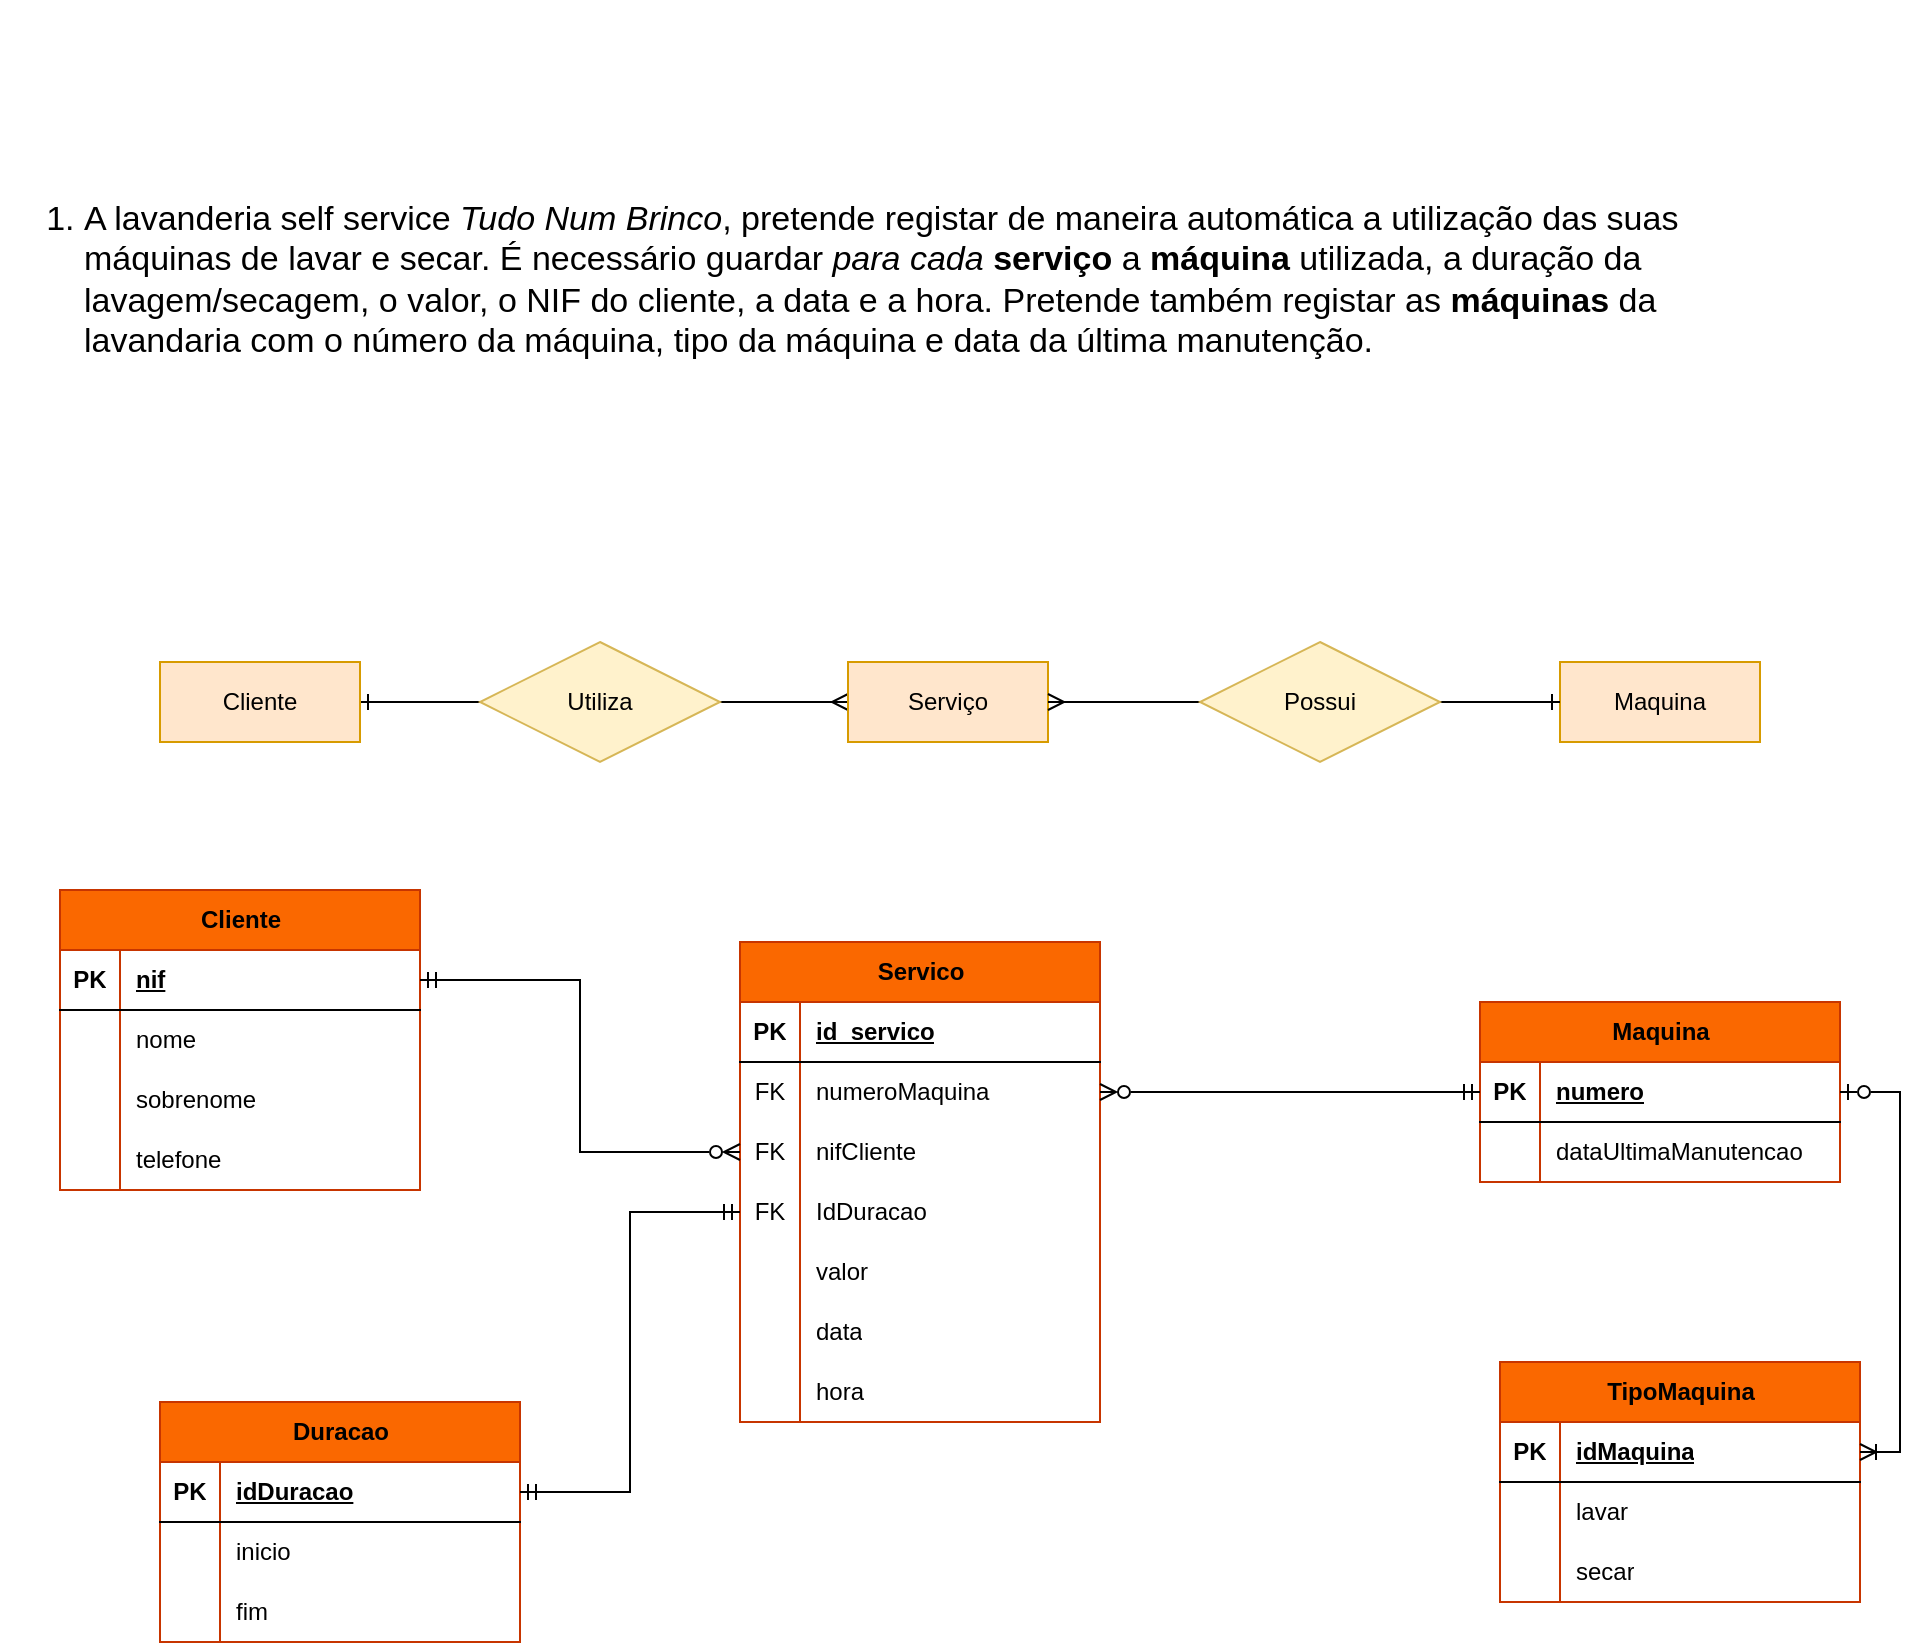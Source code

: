 <mxfile version="24.7.14" pages="3">
  <diagram name="1 - lavanderia" id="RiB62Pk97UWjEGm0awRK">
    <mxGraphModel dx="954" dy="1372" grid="1" gridSize="10" guides="1" tooltips="1" connect="1" arrows="1" fold="1" page="1" pageScale="1" pageWidth="1169" pageHeight="827" math="0" shadow="0">
      <root>
        <mxCell id="0" />
        <mxCell id="1" parent="0" />
        <mxCell id="UdroqJhNk7XF0wne5ty_-6" value="" style="edgeStyle=orthogonalEdgeStyle;rounded=0;orthogonalLoop=1;jettySize=auto;html=1;startArrow=ERone;startFill=0;endArrow=none;endFill=0;" edge="1" parent="1" source="UdroqJhNk7XF0wne5ty_-1" target="UdroqJhNk7XF0wne5ty_-4">
          <mxGeometry relative="1" as="geometry" />
        </mxCell>
        <mxCell id="UdroqJhNk7XF0wne5ty_-1" value="Cliente" style="whiteSpace=wrap;html=1;align=center;fillColor=#ffe6cc;strokeColor=#d79b00;" vertex="1" parent="1">
          <mxGeometry x="190" y="300" width="100" height="40" as="geometry" />
        </mxCell>
        <mxCell id="UdroqJhNk7XF0wne5ty_-2" value="Maquina" style="whiteSpace=wrap;html=1;align=center;fillColor=#ffe6cc;strokeColor=#d79b00;" vertex="1" parent="1">
          <mxGeometry x="890" y="300" width="100" height="40" as="geometry" />
        </mxCell>
        <mxCell id="UdroqJhNk7XF0wne5ty_-7" value="" style="edgeStyle=orthogonalEdgeStyle;rounded=0;orthogonalLoop=1;jettySize=auto;html=1;endArrow=none;endFill=0;startArrow=ERmany;startFill=0;" edge="1" parent="1" source="UdroqJhNk7XF0wne5ty_-3" target="UdroqJhNk7XF0wne5ty_-4">
          <mxGeometry relative="1" as="geometry" />
        </mxCell>
        <mxCell id="UdroqJhNk7XF0wne5ty_-3" value="Serviço" style="whiteSpace=wrap;html=1;align=center;fillColor=#ffe6cc;strokeColor=#d79b00;" vertex="1" parent="1">
          <mxGeometry x="534" y="300" width="100" height="40" as="geometry" />
        </mxCell>
        <mxCell id="UdroqJhNk7XF0wne5ty_-4" value="Utiliza" style="shape=rhombus;perimeter=rhombusPerimeter;whiteSpace=wrap;html=1;align=center;fillColor=#fff2cc;strokeColor=#d6b656;" vertex="1" parent="1">
          <mxGeometry x="350" y="290" width="120" height="60" as="geometry" />
        </mxCell>
        <mxCell id="UdroqJhNk7XF0wne5ty_-8" value="" style="edgeStyle=orthogonalEdgeStyle;rounded=0;orthogonalLoop=1;jettySize=auto;html=1;endArrow=ERone;endFill=0;" edge="1" parent="1" source="UdroqJhNk7XF0wne5ty_-5" target="UdroqJhNk7XF0wne5ty_-2">
          <mxGeometry relative="1" as="geometry" />
        </mxCell>
        <mxCell id="UdroqJhNk7XF0wne5ty_-9" value="" style="edgeStyle=orthogonalEdgeStyle;rounded=0;orthogonalLoop=1;jettySize=auto;html=1;endArrow=ERmany;endFill=0;" edge="1" parent="1" source="UdroqJhNk7XF0wne5ty_-5" target="UdroqJhNk7XF0wne5ty_-3">
          <mxGeometry relative="1" as="geometry" />
        </mxCell>
        <mxCell id="UdroqJhNk7XF0wne5ty_-5" value="Possui" style="shape=rhombus;perimeter=rhombusPerimeter;whiteSpace=wrap;html=1;align=center;fillColor=#fff2cc;strokeColor=#d6b656;" vertex="1" parent="1">
          <mxGeometry x="710" y="290" width="120" height="60" as="geometry" />
        </mxCell>
        <mxCell id="r-HCC990OjcAsU0P6eB1-1" value="Cliente" style="shape=table;startSize=30;container=1;collapsible=1;childLayout=tableLayout;fixedRows=1;rowLines=0;fontStyle=1;align=center;resizeLast=1;html=1;fillColor=#fa6800;fontColor=#000000;strokeColor=#C73500;" vertex="1" parent="1">
          <mxGeometry x="140" y="414" width="180" height="150" as="geometry" />
        </mxCell>
        <mxCell id="r-HCC990OjcAsU0P6eB1-2" value="" style="shape=tableRow;horizontal=0;startSize=0;swimlaneHead=0;swimlaneBody=0;fillColor=none;collapsible=0;dropTarget=0;points=[[0,0.5],[1,0.5]];portConstraint=eastwest;top=0;left=0;right=0;bottom=1;" vertex="1" parent="r-HCC990OjcAsU0P6eB1-1">
          <mxGeometry y="30" width="180" height="30" as="geometry" />
        </mxCell>
        <mxCell id="r-HCC990OjcAsU0P6eB1-3" value="PK" style="shape=partialRectangle;connectable=0;fillColor=none;top=0;left=0;bottom=0;right=0;fontStyle=1;overflow=hidden;whiteSpace=wrap;html=1;" vertex="1" parent="r-HCC990OjcAsU0P6eB1-2">
          <mxGeometry width="30" height="30" as="geometry">
            <mxRectangle width="30" height="30" as="alternateBounds" />
          </mxGeometry>
        </mxCell>
        <mxCell id="r-HCC990OjcAsU0P6eB1-4" value="nif" style="shape=partialRectangle;connectable=0;fillColor=none;top=0;left=0;bottom=0;right=0;align=left;spacingLeft=6;fontStyle=5;overflow=hidden;whiteSpace=wrap;html=1;" vertex="1" parent="r-HCC990OjcAsU0P6eB1-2">
          <mxGeometry x="30" width="150" height="30" as="geometry">
            <mxRectangle width="150" height="30" as="alternateBounds" />
          </mxGeometry>
        </mxCell>
        <mxCell id="r-HCC990OjcAsU0P6eB1-5" value="" style="shape=tableRow;horizontal=0;startSize=0;swimlaneHead=0;swimlaneBody=0;fillColor=none;collapsible=0;dropTarget=0;points=[[0,0.5],[1,0.5]];portConstraint=eastwest;top=0;left=0;right=0;bottom=0;" vertex="1" parent="r-HCC990OjcAsU0P6eB1-1">
          <mxGeometry y="60" width="180" height="30" as="geometry" />
        </mxCell>
        <mxCell id="r-HCC990OjcAsU0P6eB1-6" value="" style="shape=partialRectangle;connectable=0;fillColor=none;top=0;left=0;bottom=0;right=0;editable=1;overflow=hidden;whiteSpace=wrap;html=1;" vertex="1" parent="r-HCC990OjcAsU0P6eB1-5">
          <mxGeometry width="30" height="30" as="geometry">
            <mxRectangle width="30" height="30" as="alternateBounds" />
          </mxGeometry>
        </mxCell>
        <mxCell id="r-HCC990OjcAsU0P6eB1-7" value="nome" style="shape=partialRectangle;connectable=0;fillColor=none;top=0;left=0;bottom=0;right=0;align=left;spacingLeft=6;overflow=hidden;whiteSpace=wrap;html=1;" vertex="1" parent="r-HCC990OjcAsU0P6eB1-5">
          <mxGeometry x="30" width="150" height="30" as="geometry">
            <mxRectangle width="150" height="30" as="alternateBounds" />
          </mxGeometry>
        </mxCell>
        <mxCell id="r-HCC990OjcAsU0P6eB1-8" value="" style="shape=tableRow;horizontal=0;startSize=0;swimlaneHead=0;swimlaneBody=0;fillColor=none;collapsible=0;dropTarget=0;points=[[0,0.5],[1,0.5]];portConstraint=eastwest;top=0;left=0;right=0;bottom=0;" vertex="1" parent="r-HCC990OjcAsU0P6eB1-1">
          <mxGeometry y="90" width="180" height="30" as="geometry" />
        </mxCell>
        <mxCell id="r-HCC990OjcAsU0P6eB1-9" value="" style="shape=partialRectangle;connectable=0;fillColor=none;top=0;left=0;bottom=0;right=0;editable=1;overflow=hidden;whiteSpace=wrap;html=1;" vertex="1" parent="r-HCC990OjcAsU0P6eB1-8">
          <mxGeometry width="30" height="30" as="geometry">
            <mxRectangle width="30" height="30" as="alternateBounds" />
          </mxGeometry>
        </mxCell>
        <mxCell id="r-HCC990OjcAsU0P6eB1-10" value="sobrenome" style="shape=partialRectangle;connectable=0;fillColor=none;top=0;left=0;bottom=0;right=0;align=left;spacingLeft=6;overflow=hidden;whiteSpace=wrap;html=1;" vertex="1" parent="r-HCC990OjcAsU0P6eB1-8">
          <mxGeometry x="30" width="150" height="30" as="geometry">
            <mxRectangle width="150" height="30" as="alternateBounds" />
          </mxGeometry>
        </mxCell>
        <mxCell id="r-HCC990OjcAsU0P6eB1-11" value="" style="shape=tableRow;horizontal=0;startSize=0;swimlaneHead=0;swimlaneBody=0;fillColor=none;collapsible=0;dropTarget=0;points=[[0,0.5],[1,0.5]];portConstraint=eastwest;top=0;left=0;right=0;bottom=0;" vertex="1" parent="r-HCC990OjcAsU0P6eB1-1">
          <mxGeometry y="120" width="180" height="30" as="geometry" />
        </mxCell>
        <mxCell id="r-HCC990OjcAsU0P6eB1-12" value="" style="shape=partialRectangle;connectable=0;fillColor=none;top=0;left=0;bottom=0;right=0;editable=1;overflow=hidden;whiteSpace=wrap;html=1;" vertex="1" parent="r-HCC990OjcAsU0P6eB1-11">
          <mxGeometry width="30" height="30" as="geometry">
            <mxRectangle width="30" height="30" as="alternateBounds" />
          </mxGeometry>
        </mxCell>
        <mxCell id="r-HCC990OjcAsU0P6eB1-13" value="telefone" style="shape=partialRectangle;connectable=0;fillColor=none;top=0;left=0;bottom=0;right=0;align=left;spacingLeft=6;overflow=hidden;whiteSpace=wrap;html=1;" vertex="1" parent="r-HCC990OjcAsU0P6eB1-11">
          <mxGeometry x="30" width="150" height="30" as="geometry">
            <mxRectangle width="150" height="30" as="alternateBounds" />
          </mxGeometry>
        </mxCell>
        <mxCell id="r-HCC990OjcAsU0P6eB1-14" value="Maquina" style="shape=table;startSize=30;container=1;collapsible=1;childLayout=tableLayout;fixedRows=1;rowLines=0;fontStyle=1;align=center;resizeLast=1;html=1;fillColor=#fa6800;fontColor=#000000;strokeColor=#C73500;" vertex="1" parent="1">
          <mxGeometry x="850" y="470" width="180" height="90" as="geometry" />
        </mxCell>
        <mxCell id="r-HCC990OjcAsU0P6eB1-15" value="" style="shape=tableRow;horizontal=0;startSize=0;swimlaneHead=0;swimlaneBody=0;fillColor=none;collapsible=0;dropTarget=0;points=[[0,0.5],[1,0.5]];portConstraint=eastwest;top=0;left=0;right=0;bottom=1;" vertex="1" parent="r-HCC990OjcAsU0P6eB1-14">
          <mxGeometry y="30" width="180" height="30" as="geometry" />
        </mxCell>
        <mxCell id="r-HCC990OjcAsU0P6eB1-16" value="PK" style="shape=partialRectangle;connectable=0;fillColor=none;top=0;left=0;bottom=0;right=0;fontStyle=1;overflow=hidden;whiteSpace=wrap;html=1;" vertex="1" parent="r-HCC990OjcAsU0P6eB1-15">
          <mxGeometry width="30" height="30" as="geometry">
            <mxRectangle width="30" height="30" as="alternateBounds" />
          </mxGeometry>
        </mxCell>
        <mxCell id="r-HCC990OjcAsU0P6eB1-17" value="numero" style="shape=partialRectangle;connectable=0;fillColor=none;top=0;left=0;bottom=0;right=0;align=left;spacingLeft=6;fontStyle=5;overflow=hidden;whiteSpace=wrap;html=1;" vertex="1" parent="r-HCC990OjcAsU0P6eB1-15">
          <mxGeometry x="30" width="150" height="30" as="geometry">
            <mxRectangle width="150" height="30" as="alternateBounds" />
          </mxGeometry>
        </mxCell>
        <mxCell id="r-HCC990OjcAsU0P6eB1-21" value="" style="shape=tableRow;horizontal=0;startSize=0;swimlaneHead=0;swimlaneBody=0;fillColor=none;collapsible=0;dropTarget=0;points=[[0,0.5],[1,0.5]];portConstraint=eastwest;top=0;left=0;right=0;bottom=0;" vertex="1" parent="r-HCC990OjcAsU0P6eB1-14">
          <mxGeometry y="60" width="180" height="30" as="geometry" />
        </mxCell>
        <mxCell id="r-HCC990OjcAsU0P6eB1-22" value="" style="shape=partialRectangle;connectable=0;fillColor=none;top=0;left=0;bottom=0;right=0;editable=1;overflow=hidden;whiteSpace=wrap;html=1;" vertex="1" parent="r-HCC990OjcAsU0P6eB1-21">
          <mxGeometry width="30" height="30" as="geometry">
            <mxRectangle width="30" height="30" as="alternateBounds" />
          </mxGeometry>
        </mxCell>
        <mxCell id="r-HCC990OjcAsU0P6eB1-23" value="dataUltimaManutencao" style="shape=partialRectangle;connectable=0;fillColor=none;top=0;left=0;bottom=0;right=0;align=left;spacingLeft=6;overflow=hidden;whiteSpace=wrap;html=1;" vertex="1" parent="r-HCC990OjcAsU0P6eB1-21">
          <mxGeometry x="30" width="150" height="30" as="geometry">
            <mxRectangle width="150" height="30" as="alternateBounds" />
          </mxGeometry>
        </mxCell>
        <mxCell id="r-HCC990OjcAsU0P6eB1-40" value="Servico" style="shape=table;startSize=30;container=1;collapsible=1;childLayout=tableLayout;fixedRows=1;rowLines=0;fontStyle=1;align=center;resizeLast=1;html=1;fillColor=#fa6800;fontColor=#000000;strokeColor=#C73500;" vertex="1" parent="1">
          <mxGeometry x="480" y="440" width="180" height="240" as="geometry" />
        </mxCell>
        <mxCell id="r-HCC990OjcAsU0P6eB1-41" value="" style="shape=tableRow;horizontal=0;startSize=0;swimlaneHead=0;swimlaneBody=0;fillColor=none;collapsible=0;dropTarget=0;points=[[0,0.5],[1,0.5]];portConstraint=eastwest;top=0;left=0;right=0;bottom=1;" vertex="1" parent="r-HCC990OjcAsU0P6eB1-40">
          <mxGeometry y="30" width="180" height="30" as="geometry" />
        </mxCell>
        <mxCell id="r-HCC990OjcAsU0P6eB1-42" value="PK" style="shape=partialRectangle;connectable=0;fillColor=none;top=0;left=0;bottom=0;right=0;fontStyle=1;overflow=hidden;whiteSpace=wrap;html=1;" vertex="1" parent="r-HCC990OjcAsU0P6eB1-41">
          <mxGeometry width="30" height="30" as="geometry">
            <mxRectangle width="30" height="30" as="alternateBounds" />
          </mxGeometry>
        </mxCell>
        <mxCell id="r-HCC990OjcAsU0P6eB1-43" value="id_servico" style="shape=partialRectangle;connectable=0;fillColor=none;top=0;left=0;bottom=0;right=0;align=left;spacingLeft=6;fontStyle=5;overflow=hidden;whiteSpace=wrap;html=1;" vertex="1" parent="r-HCC990OjcAsU0P6eB1-41">
          <mxGeometry x="30" width="150" height="30" as="geometry">
            <mxRectangle width="150" height="30" as="alternateBounds" />
          </mxGeometry>
        </mxCell>
        <mxCell id="r-HCC990OjcAsU0P6eB1-44" value="" style="shape=tableRow;horizontal=0;startSize=0;swimlaneHead=0;swimlaneBody=0;fillColor=none;collapsible=0;dropTarget=0;points=[[0,0.5],[1,0.5]];portConstraint=eastwest;top=0;left=0;right=0;bottom=0;" vertex="1" parent="r-HCC990OjcAsU0P6eB1-40">
          <mxGeometry y="60" width="180" height="30" as="geometry" />
        </mxCell>
        <mxCell id="r-HCC990OjcAsU0P6eB1-45" value="FK" style="shape=partialRectangle;connectable=0;fillColor=none;top=0;left=0;bottom=0;right=0;editable=1;overflow=hidden;whiteSpace=wrap;html=1;" vertex="1" parent="r-HCC990OjcAsU0P6eB1-44">
          <mxGeometry width="30" height="30" as="geometry">
            <mxRectangle width="30" height="30" as="alternateBounds" />
          </mxGeometry>
        </mxCell>
        <mxCell id="r-HCC990OjcAsU0P6eB1-46" value="numeroMaquina" style="shape=partialRectangle;connectable=0;fillColor=none;top=0;left=0;bottom=0;right=0;align=left;spacingLeft=6;overflow=hidden;whiteSpace=wrap;html=1;" vertex="1" parent="r-HCC990OjcAsU0P6eB1-44">
          <mxGeometry x="30" width="150" height="30" as="geometry">
            <mxRectangle width="150" height="30" as="alternateBounds" />
          </mxGeometry>
        </mxCell>
        <mxCell id="r-HCC990OjcAsU0P6eB1-47" value="" style="shape=tableRow;horizontal=0;startSize=0;swimlaneHead=0;swimlaneBody=0;fillColor=none;collapsible=0;dropTarget=0;points=[[0,0.5],[1,0.5]];portConstraint=eastwest;top=0;left=0;right=0;bottom=0;" vertex="1" parent="r-HCC990OjcAsU0P6eB1-40">
          <mxGeometry y="90" width="180" height="30" as="geometry" />
        </mxCell>
        <mxCell id="r-HCC990OjcAsU0P6eB1-48" value="FK" style="shape=partialRectangle;connectable=0;fillColor=none;top=0;left=0;bottom=0;right=0;editable=1;overflow=hidden;whiteSpace=wrap;html=1;" vertex="1" parent="r-HCC990OjcAsU0P6eB1-47">
          <mxGeometry width="30" height="30" as="geometry">
            <mxRectangle width="30" height="30" as="alternateBounds" />
          </mxGeometry>
        </mxCell>
        <mxCell id="r-HCC990OjcAsU0P6eB1-49" value="nifCliente" style="shape=partialRectangle;connectable=0;fillColor=none;top=0;left=0;bottom=0;right=0;align=left;spacingLeft=6;overflow=hidden;whiteSpace=wrap;html=1;" vertex="1" parent="r-HCC990OjcAsU0P6eB1-47">
          <mxGeometry x="30" width="150" height="30" as="geometry">
            <mxRectangle width="150" height="30" as="alternateBounds" />
          </mxGeometry>
        </mxCell>
        <mxCell id="r-HCC990OjcAsU0P6eB1-50" value="" style="shape=tableRow;horizontal=0;startSize=0;swimlaneHead=0;swimlaneBody=0;fillColor=none;collapsible=0;dropTarget=0;points=[[0,0.5],[1,0.5]];portConstraint=eastwest;top=0;left=0;right=0;bottom=0;" vertex="1" parent="r-HCC990OjcAsU0P6eB1-40">
          <mxGeometry y="120" width="180" height="30" as="geometry" />
        </mxCell>
        <mxCell id="r-HCC990OjcAsU0P6eB1-51" value="FK" style="shape=partialRectangle;connectable=0;fillColor=none;top=0;left=0;bottom=0;right=0;editable=1;overflow=hidden;whiteSpace=wrap;html=1;" vertex="1" parent="r-HCC990OjcAsU0P6eB1-50">
          <mxGeometry width="30" height="30" as="geometry">
            <mxRectangle width="30" height="30" as="alternateBounds" />
          </mxGeometry>
        </mxCell>
        <mxCell id="r-HCC990OjcAsU0P6eB1-52" value="IdDuracao" style="shape=partialRectangle;connectable=0;fillColor=none;top=0;left=0;bottom=0;right=0;align=left;spacingLeft=6;overflow=hidden;whiteSpace=wrap;html=1;" vertex="1" parent="r-HCC990OjcAsU0P6eB1-50">
          <mxGeometry x="30" width="150" height="30" as="geometry">
            <mxRectangle width="150" height="30" as="alternateBounds" />
          </mxGeometry>
        </mxCell>
        <mxCell id="r-HCC990OjcAsU0P6eB1-58" value="" style="shape=tableRow;horizontal=0;startSize=0;swimlaneHead=0;swimlaneBody=0;fillColor=none;collapsible=0;dropTarget=0;points=[[0,0.5],[1,0.5]];portConstraint=eastwest;top=0;left=0;right=0;bottom=0;" vertex="1" parent="r-HCC990OjcAsU0P6eB1-40">
          <mxGeometry y="150" width="180" height="30" as="geometry" />
        </mxCell>
        <mxCell id="r-HCC990OjcAsU0P6eB1-59" value="" style="shape=partialRectangle;connectable=0;fillColor=none;top=0;left=0;bottom=0;right=0;editable=1;overflow=hidden;whiteSpace=wrap;html=1;" vertex="1" parent="r-HCC990OjcAsU0P6eB1-58">
          <mxGeometry width="30" height="30" as="geometry">
            <mxRectangle width="30" height="30" as="alternateBounds" />
          </mxGeometry>
        </mxCell>
        <mxCell id="r-HCC990OjcAsU0P6eB1-60" value="valor" style="shape=partialRectangle;connectable=0;fillColor=none;top=0;left=0;bottom=0;right=0;align=left;spacingLeft=6;overflow=hidden;whiteSpace=wrap;html=1;" vertex="1" parent="r-HCC990OjcAsU0P6eB1-58">
          <mxGeometry x="30" width="150" height="30" as="geometry">
            <mxRectangle width="150" height="30" as="alternateBounds" />
          </mxGeometry>
        </mxCell>
        <mxCell id="r-HCC990OjcAsU0P6eB1-61" value="" style="shape=tableRow;horizontal=0;startSize=0;swimlaneHead=0;swimlaneBody=0;fillColor=none;collapsible=0;dropTarget=0;points=[[0,0.5],[1,0.5]];portConstraint=eastwest;top=0;left=0;right=0;bottom=0;" vertex="1" parent="r-HCC990OjcAsU0P6eB1-40">
          <mxGeometry y="180" width="180" height="30" as="geometry" />
        </mxCell>
        <mxCell id="r-HCC990OjcAsU0P6eB1-62" value="" style="shape=partialRectangle;connectable=0;fillColor=none;top=0;left=0;bottom=0;right=0;editable=1;overflow=hidden;whiteSpace=wrap;html=1;" vertex="1" parent="r-HCC990OjcAsU0P6eB1-61">
          <mxGeometry width="30" height="30" as="geometry">
            <mxRectangle width="30" height="30" as="alternateBounds" />
          </mxGeometry>
        </mxCell>
        <mxCell id="r-HCC990OjcAsU0P6eB1-63" value="data" style="shape=partialRectangle;connectable=0;fillColor=none;top=0;left=0;bottom=0;right=0;align=left;spacingLeft=6;overflow=hidden;whiteSpace=wrap;html=1;" vertex="1" parent="r-HCC990OjcAsU0P6eB1-61">
          <mxGeometry x="30" width="150" height="30" as="geometry">
            <mxRectangle width="150" height="30" as="alternateBounds" />
          </mxGeometry>
        </mxCell>
        <mxCell id="r-HCC990OjcAsU0P6eB1-64" value="" style="shape=tableRow;horizontal=0;startSize=0;swimlaneHead=0;swimlaneBody=0;fillColor=none;collapsible=0;dropTarget=0;points=[[0,0.5],[1,0.5]];portConstraint=eastwest;top=0;left=0;right=0;bottom=0;" vertex="1" parent="r-HCC990OjcAsU0P6eB1-40">
          <mxGeometry y="210" width="180" height="30" as="geometry" />
        </mxCell>
        <mxCell id="r-HCC990OjcAsU0P6eB1-65" value="" style="shape=partialRectangle;connectable=0;fillColor=none;top=0;left=0;bottom=0;right=0;editable=1;overflow=hidden;whiteSpace=wrap;html=1;" vertex="1" parent="r-HCC990OjcAsU0P6eB1-64">
          <mxGeometry width="30" height="30" as="geometry">
            <mxRectangle width="30" height="30" as="alternateBounds" />
          </mxGeometry>
        </mxCell>
        <mxCell id="r-HCC990OjcAsU0P6eB1-66" value="hora" style="shape=partialRectangle;connectable=0;fillColor=none;top=0;left=0;bottom=0;right=0;align=left;spacingLeft=6;overflow=hidden;whiteSpace=wrap;html=1;" vertex="1" parent="r-HCC990OjcAsU0P6eB1-64">
          <mxGeometry x="30" width="150" height="30" as="geometry">
            <mxRectangle width="150" height="30" as="alternateBounds" />
          </mxGeometry>
        </mxCell>
        <mxCell id="r-HCC990OjcAsU0P6eB1-55" style="edgeStyle=orthogonalEdgeStyle;rounded=0;orthogonalLoop=1;jettySize=auto;html=1;exitX=1;exitY=0.5;exitDx=0;exitDy=0;entryX=0;entryY=0.5;entryDx=0;entryDy=0;endArrow=ERmandOne;endFill=0;startArrow=ERzeroToMany;startFill=0;" edge="1" parent="1" source="r-HCC990OjcAsU0P6eB1-44" target="r-HCC990OjcAsU0P6eB1-15">
          <mxGeometry relative="1" as="geometry" />
        </mxCell>
        <mxCell id="r-HCC990OjcAsU0P6eB1-57" style="edgeStyle=orthogonalEdgeStyle;rounded=0;orthogonalLoop=1;jettySize=auto;html=1;exitX=1;exitY=0.5;exitDx=0;exitDy=0;entryX=0;entryY=0.5;entryDx=0;entryDy=0;endArrow=ERzeroToMany;endFill=0;startArrow=ERmandOne;startFill=0;" edge="1" parent="1" source="r-HCC990OjcAsU0P6eB1-2" target="r-HCC990OjcAsU0P6eB1-47">
          <mxGeometry relative="1" as="geometry" />
        </mxCell>
        <mxCell id="r-HCC990OjcAsU0P6eB1-67" value="&lt;br style=&quot;font-size: 17px;&quot;&gt;&#xa;&lt;span class=&quot;Apple-converted-space&quot; style=&quot;font-size: 17px;&quot;&gt;&amp;nbsp;&lt;/span&gt;&#xa;&lt;ol class=&quot;ol1&quot; style=&quot;font-size: 17px;&quot;&gt;&#xa;&lt;li class=&quot;li2&quot; style=&quot;font-size: 17px;&quot;&gt;A lavanderia self service &lt;i style=&quot;font-size: 17px;&quot;&gt;Tudo Num Brinco&lt;/i&gt;, pretende registar de maneira automática a utilização das suas máquinas de lavar e secar. É necessário guardar &lt;i style=&quot;font-size: 17px;&quot;&gt;para cada &lt;/i&gt;&lt;b style=&quot;font-size: 17px;&quot;&gt;serviço &lt;/b&gt;a &lt;b style=&quot;font-size: 17px;&quot;&gt;máquina &lt;/b&gt;utilizada, a duração da lavagem/secagem, o valor, o NIF do cliente, a data e a hora. Pretende também registar as &lt;b style=&quot;font-size: 17px;&quot;&gt;máquinas &lt;/b&gt;da lavandaria com o número da máquina, tipo da máquina e data da última manutenção.&lt;span class=&quot;Apple-converted-space&quot; style=&quot;font-size: 17px;&quot;&gt;&amp;nbsp;&lt;/span&gt;&lt;/li&gt;&#xa;&lt;/ol&gt;" style="text;whiteSpace=wrap;html=1;fontSize=17;verticalAlign=bottom;" vertex="1" parent="1">
          <mxGeometry x="110" y="30" width="840" height="160" as="geometry" />
        </mxCell>
        <mxCell id="jsf7f7shvksxWrR870cQ-1" value="TipoMaquina" style="shape=table;startSize=30;container=1;collapsible=1;childLayout=tableLayout;fixedRows=1;rowLines=0;fontStyle=1;align=center;resizeLast=1;html=1;fillColor=#fa6800;fontColor=#000000;strokeColor=#C73500;" vertex="1" parent="1">
          <mxGeometry x="860" y="650" width="180" height="120" as="geometry" />
        </mxCell>
        <mxCell id="jsf7f7shvksxWrR870cQ-2" value="" style="shape=tableRow;horizontal=0;startSize=0;swimlaneHead=0;swimlaneBody=0;fillColor=none;collapsible=0;dropTarget=0;points=[[0,0.5],[1,0.5]];portConstraint=eastwest;top=0;left=0;right=0;bottom=1;" vertex="1" parent="jsf7f7shvksxWrR870cQ-1">
          <mxGeometry y="30" width="180" height="30" as="geometry" />
        </mxCell>
        <mxCell id="jsf7f7shvksxWrR870cQ-3" value="PK" style="shape=partialRectangle;connectable=0;fillColor=none;top=0;left=0;bottom=0;right=0;fontStyle=1;overflow=hidden;whiteSpace=wrap;html=1;" vertex="1" parent="jsf7f7shvksxWrR870cQ-2">
          <mxGeometry width="30" height="30" as="geometry">
            <mxRectangle width="30" height="30" as="alternateBounds" />
          </mxGeometry>
        </mxCell>
        <mxCell id="jsf7f7shvksxWrR870cQ-4" value="idMaquina" style="shape=partialRectangle;connectable=0;fillColor=none;top=0;left=0;bottom=0;right=0;align=left;spacingLeft=6;fontStyle=5;overflow=hidden;whiteSpace=wrap;html=1;" vertex="1" parent="jsf7f7shvksxWrR870cQ-2">
          <mxGeometry x="30" width="150" height="30" as="geometry">
            <mxRectangle width="150" height="30" as="alternateBounds" />
          </mxGeometry>
        </mxCell>
        <mxCell id="jsf7f7shvksxWrR870cQ-5" value="" style="shape=tableRow;horizontal=0;startSize=0;swimlaneHead=0;swimlaneBody=0;fillColor=none;collapsible=0;dropTarget=0;points=[[0,0.5],[1,0.5]];portConstraint=eastwest;top=0;left=0;right=0;bottom=0;" vertex="1" parent="jsf7f7shvksxWrR870cQ-1">
          <mxGeometry y="60" width="180" height="30" as="geometry" />
        </mxCell>
        <mxCell id="jsf7f7shvksxWrR870cQ-6" value="" style="shape=partialRectangle;connectable=0;fillColor=none;top=0;left=0;bottom=0;right=0;editable=1;overflow=hidden;whiteSpace=wrap;html=1;" vertex="1" parent="jsf7f7shvksxWrR870cQ-5">
          <mxGeometry width="30" height="30" as="geometry">
            <mxRectangle width="30" height="30" as="alternateBounds" />
          </mxGeometry>
        </mxCell>
        <mxCell id="jsf7f7shvksxWrR870cQ-7" value="lavar" style="shape=partialRectangle;connectable=0;fillColor=none;top=0;left=0;bottom=0;right=0;align=left;spacingLeft=6;overflow=hidden;whiteSpace=wrap;html=1;" vertex="1" parent="jsf7f7shvksxWrR870cQ-5">
          <mxGeometry x="30" width="150" height="30" as="geometry">
            <mxRectangle width="150" height="30" as="alternateBounds" />
          </mxGeometry>
        </mxCell>
        <mxCell id="jsf7f7shvksxWrR870cQ-8" value="" style="shape=tableRow;horizontal=0;startSize=0;swimlaneHead=0;swimlaneBody=0;fillColor=none;collapsible=0;dropTarget=0;points=[[0,0.5],[1,0.5]];portConstraint=eastwest;top=0;left=0;right=0;bottom=0;" vertex="1" parent="jsf7f7shvksxWrR870cQ-1">
          <mxGeometry y="90" width="180" height="30" as="geometry" />
        </mxCell>
        <mxCell id="jsf7f7shvksxWrR870cQ-9" value="" style="shape=partialRectangle;connectable=0;fillColor=none;top=0;left=0;bottom=0;right=0;editable=1;overflow=hidden;whiteSpace=wrap;html=1;" vertex="1" parent="jsf7f7shvksxWrR870cQ-8">
          <mxGeometry width="30" height="30" as="geometry">
            <mxRectangle width="30" height="30" as="alternateBounds" />
          </mxGeometry>
        </mxCell>
        <mxCell id="jsf7f7shvksxWrR870cQ-10" value="secar" style="shape=partialRectangle;connectable=0;fillColor=none;top=0;left=0;bottom=0;right=0;align=left;spacingLeft=6;overflow=hidden;whiteSpace=wrap;html=1;" vertex="1" parent="jsf7f7shvksxWrR870cQ-8">
          <mxGeometry x="30" width="150" height="30" as="geometry">
            <mxRectangle width="150" height="30" as="alternateBounds" />
          </mxGeometry>
        </mxCell>
        <mxCell id="jsf7f7shvksxWrR870cQ-15" value="Duracao" style="shape=table;startSize=30;container=1;collapsible=1;childLayout=tableLayout;fixedRows=1;rowLines=0;fontStyle=1;align=center;resizeLast=1;html=1;fillColor=#fa6800;fontColor=#000000;strokeColor=#C73500;" vertex="1" parent="1">
          <mxGeometry x="190" y="670" width="180" height="120" as="geometry" />
        </mxCell>
        <mxCell id="jsf7f7shvksxWrR870cQ-16" value="" style="shape=tableRow;horizontal=0;startSize=0;swimlaneHead=0;swimlaneBody=0;fillColor=none;collapsible=0;dropTarget=0;points=[[0,0.5],[1,0.5]];portConstraint=eastwest;top=0;left=0;right=0;bottom=1;" vertex="1" parent="jsf7f7shvksxWrR870cQ-15">
          <mxGeometry y="30" width="180" height="30" as="geometry" />
        </mxCell>
        <mxCell id="jsf7f7shvksxWrR870cQ-17" value="PK" style="shape=partialRectangle;connectable=0;fillColor=none;top=0;left=0;bottom=0;right=0;fontStyle=1;overflow=hidden;whiteSpace=wrap;html=1;" vertex="1" parent="jsf7f7shvksxWrR870cQ-16">
          <mxGeometry width="30" height="30" as="geometry">
            <mxRectangle width="30" height="30" as="alternateBounds" />
          </mxGeometry>
        </mxCell>
        <mxCell id="jsf7f7shvksxWrR870cQ-18" value="idDuracao" style="shape=partialRectangle;connectable=0;fillColor=none;top=0;left=0;bottom=0;right=0;align=left;spacingLeft=6;fontStyle=5;overflow=hidden;whiteSpace=wrap;html=1;" vertex="1" parent="jsf7f7shvksxWrR870cQ-16">
          <mxGeometry x="30" width="150" height="30" as="geometry">
            <mxRectangle width="150" height="30" as="alternateBounds" />
          </mxGeometry>
        </mxCell>
        <mxCell id="jsf7f7shvksxWrR870cQ-19" value="" style="shape=tableRow;horizontal=0;startSize=0;swimlaneHead=0;swimlaneBody=0;fillColor=none;collapsible=0;dropTarget=0;points=[[0,0.5],[1,0.5]];portConstraint=eastwest;top=0;left=0;right=0;bottom=0;" vertex="1" parent="jsf7f7shvksxWrR870cQ-15">
          <mxGeometry y="60" width="180" height="30" as="geometry" />
        </mxCell>
        <mxCell id="jsf7f7shvksxWrR870cQ-20" value="" style="shape=partialRectangle;connectable=0;fillColor=none;top=0;left=0;bottom=0;right=0;editable=1;overflow=hidden;whiteSpace=wrap;html=1;" vertex="1" parent="jsf7f7shvksxWrR870cQ-19">
          <mxGeometry width="30" height="30" as="geometry">
            <mxRectangle width="30" height="30" as="alternateBounds" />
          </mxGeometry>
        </mxCell>
        <mxCell id="jsf7f7shvksxWrR870cQ-21" value="inicio" style="shape=partialRectangle;connectable=0;fillColor=none;top=0;left=0;bottom=0;right=0;align=left;spacingLeft=6;overflow=hidden;whiteSpace=wrap;html=1;" vertex="1" parent="jsf7f7shvksxWrR870cQ-19">
          <mxGeometry x="30" width="150" height="30" as="geometry">
            <mxRectangle width="150" height="30" as="alternateBounds" />
          </mxGeometry>
        </mxCell>
        <mxCell id="jsf7f7shvksxWrR870cQ-22" value="" style="shape=tableRow;horizontal=0;startSize=0;swimlaneHead=0;swimlaneBody=0;fillColor=none;collapsible=0;dropTarget=0;points=[[0,0.5],[1,0.5]];portConstraint=eastwest;top=0;left=0;right=0;bottom=0;" vertex="1" parent="jsf7f7shvksxWrR870cQ-15">
          <mxGeometry y="90" width="180" height="30" as="geometry" />
        </mxCell>
        <mxCell id="jsf7f7shvksxWrR870cQ-23" value="" style="shape=partialRectangle;connectable=0;fillColor=none;top=0;left=0;bottom=0;right=0;editable=1;overflow=hidden;whiteSpace=wrap;html=1;" vertex="1" parent="jsf7f7shvksxWrR870cQ-22">
          <mxGeometry width="30" height="30" as="geometry">
            <mxRectangle width="30" height="30" as="alternateBounds" />
          </mxGeometry>
        </mxCell>
        <mxCell id="jsf7f7shvksxWrR870cQ-24" value="fim" style="shape=partialRectangle;connectable=0;fillColor=none;top=0;left=0;bottom=0;right=0;align=left;spacingLeft=6;overflow=hidden;whiteSpace=wrap;html=1;" vertex="1" parent="jsf7f7shvksxWrR870cQ-22">
          <mxGeometry x="30" width="150" height="30" as="geometry">
            <mxRectangle width="150" height="30" as="alternateBounds" />
          </mxGeometry>
        </mxCell>
        <mxCell id="jsf7f7shvksxWrR870cQ-28" style="edgeStyle=orthogonalEdgeStyle;rounded=0;orthogonalLoop=1;jettySize=auto;html=1;exitX=1;exitY=0.5;exitDx=0;exitDy=0;entryX=1;entryY=0.5;entryDx=0;entryDy=0;endArrow=ERoneToMany;endFill=0;startArrow=ERzeroToOne;startFill=0;" edge="1" parent="1" source="r-HCC990OjcAsU0P6eB1-15" target="jsf7f7shvksxWrR870cQ-2">
          <mxGeometry relative="1" as="geometry" />
        </mxCell>
        <mxCell id="rAulI_R1jqKr0YAf3I91-1" style="edgeStyle=orthogonalEdgeStyle;rounded=0;orthogonalLoop=1;jettySize=auto;html=1;exitX=0;exitY=0.5;exitDx=0;exitDy=0;entryX=1;entryY=0.5;entryDx=0;entryDy=0;endArrow=ERmandOne;endFill=0;startArrow=ERmandOne;startFill=0;" edge="1" parent="1" source="r-HCC990OjcAsU0P6eB1-50" target="jsf7f7shvksxWrR870cQ-16">
          <mxGeometry relative="1" as="geometry" />
        </mxCell>
      </root>
    </mxGraphModel>
  </diagram>
  <diagram id="m2_xat-23TWCBy3dc_NI" name="2 - maquinas de venda">
    <mxGraphModel dx="954" dy="545" grid="1" gridSize="10" guides="1" tooltips="1" connect="1" arrows="1" fold="1" page="1" pageScale="1" pageWidth="1169" pageHeight="827" math="0" shadow="0">
      <root>
        <mxCell id="0" />
        <mxCell id="1" parent="0" />
        <mxCell id="IK_eRqAD9sgaF5Ffbe2e-1" value="2. A empresa de máquinas de venda automáticas Pega e Vai, tem várias máquinas de venda espalhadas pelo país. Tencionasse guardar numa base de dados as várias máquinas com os seguintes dados: código (de identificação), local e última manutenção. Cada máquina tem vários produtos a venda. Para cada produto quere-se guardar um nome, um tipo de produto (ex.: chocolate, snack salgado, refrigerante, etc…), se o produto é refrigerado e o valor do produto. De notar que pode existir várias máquinas no mesmo local." style="text;whiteSpace=wrap;html=1;fontSize=15;" vertex="1" parent="1">
          <mxGeometry x="30" y="10" width="920" height="110" as="geometry" />
        </mxCell>
        <mxCell id="IK_eRqAD9sgaF5Ffbe2e-2" value="Produto" style="whiteSpace=wrap;html=1;align=center;fillColor=#ffe6cc;strokeColor=#d79b00;" vertex="1" parent="1">
          <mxGeometry x="770" y="130" width="100" height="40" as="geometry" />
        </mxCell>
        <mxCell id="IK_eRqAD9sgaF5Ffbe2e-12" value="" style="edgeStyle=orthogonalEdgeStyle;rounded=0;orthogonalLoop=1;jettySize=auto;html=1;endArrow=none;endFill=0;startArrow=ERmany;startFill=0;" edge="1" parent="1" source="IK_eRqAD9sgaF5Ffbe2e-3" target="IK_eRqAD9sgaF5Ffbe2e-9">
          <mxGeometry relative="1" as="geometry" />
        </mxCell>
        <mxCell id="IK_eRqAD9sgaF5Ffbe2e-3" value="Venda" style="whiteSpace=wrap;html=1;align=center;fillColor=#ffe6cc;strokeColor=#d79b00;" vertex="1" parent="1">
          <mxGeometry x="420" y="130" width="100" height="40" as="geometry" />
        </mxCell>
        <mxCell id="IK_eRqAD9sgaF5Ffbe2e-10" value="" style="edgeStyle=orthogonalEdgeStyle;rounded=0;orthogonalLoop=1;jettySize=auto;html=1;endArrow=none;endFill=0;startArrow=ERone;startFill=0;" edge="1" parent="1" source="IK_eRqAD9sgaF5Ffbe2e-5" target="IK_eRqAD9sgaF5Ffbe2e-8">
          <mxGeometry relative="1" as="geometry" />
        </mxCell>
        <mxCell id="IK_eRqAD9sgaF5Ffbe2e-5" value="Maquina" style="whiteSpace=wrap;html=1;align=center;fillColor=#ffe6cc;strokeColor=#d79b00;" vertex="1" parent="1">
          <mxGeometry x="80" y="130" width="100" height="40" as="geometry" />
        </mxCell>
        <mxCell id="IK_eRqAD9sgaF5Ffbe2e-11" value="" style="edgeStyle=orthogonalEdgeStyle;rounded=0;orthogonalLoop=1;jettySize=auto;html=1;endArrow=ERmany;endFill=0;" edge="1" parent="1" source="IK_eRqAD9sgaF5Ffbe2e-8" target="IK_eRqAD9sgaF5Ffbe2e-3">
          <mxGeometry relative="1" as="geometry" />
        </mxCell>
        <mxCell id="IK_eRqAD9sgaF5Ffbe2e-8" value="Faz" style="shape=rhombus;perimeter=rhombusPerimeter;whiteSpace=wrap;html=1;align=center;fillColor=#fff2cc;strokeColor=#d6b656;" vertex="1" parent="1">
          <mxGeometry x="240" y="120" width="120" height="60" as="geometry" />
        </mxCell>
        <mxCell id="IK_eRqAD9sgaF5Ffbe2e-13" value="" style="edgeStyle=orthogonalEdgeStyle;rounded=0;orthogonalLoop=1;jettySize=auto;html=1;endArrow=ERone;endFill=0;" edge="1" parent="1" source="IK_eRqAD9sgaF5Ffbe2e-9" target="IK_eRqAD9sgaF5Ffbe2e-2">
          <mxGeometry relative="1" as="geometry" />
        </mxCell>
        <mxCell id="IK_eRqAD9sgaF5Ffbe2e-9" value="Possui" style="shape=rhombus;perimeter=rhombusPerimeter;whiteSpace=wrap;html=1;align=center;fillColor=#fff2cc;strokeColor=#d6b656;" vertex="1" parent="1">
          <mxGeometry x="585" y="120" width="120" height="60" as="geometry" />
        </mxCell>
        <mxCell id="IK_eRqAD9sgaF5Ffbe2e-14" value="Maquina" style="shape=table;startSize=30;container=1;collapsible=1;childLayout=tableLayout;fixedRows=1;rowLines=0;fontStyle=1;align=center;resizeLast=1;html=1;fillColor=#fa6800;fontColor=#000000;strokeColor=#C73500;" vertex="1" parent="1">
          <mxGeometry x="50" y="300" width="180" height="120" as="geometry" />
        </mxCell>
        <mxCell id="IK_eRqAD9sgaF5Ffbe2e-15" value="" style="shape=tableRow;horizontal=0;startSize=0;swimlaneHead=0;swimlaneBody=0;fillColor=none;collapsible=0;dropTarget=0;points=[[0,0.5],[1,0.5]];portConstraint=eastwest;top=0;left=0;right=0;bottom=1;" vertex="1" parent="IK_eRqAD9sgaF5Ffbe2e-14">
          <mxGeometry y="30" width="180" height="30" as="geometry" />
        </mxCell>
        <mxCell id="IK_eRqAD9sgaF5Ffbe2e-16" value="PK" style="shape=partialRectangle;connectable=0;fillColor=none;top=0;left=0;bottom=0;right=0;fontStyle=1;overflow=hidden;whiteSpace=wrap;html=1;" vertex="1" parent="IK_eRqAD9sgaF5Ffbe2e-15">
          <mxGeometry width="30" height="30" as="geometry">
            <mxRectangle width="30" height="30" as="alternateBounds" />
          </mxGeometry>
        </mxCell>
        <mxCell id="IK_eRqAD9sgaF5Ffbe2e-17" value="codigo" style="shape=partialRectangle;connectable=0;fillColor=none;top=0;left=0;bottom=0;right=0;align=left;spacingLeft=6;fontStyle=5;overflow=hidden;whiteSpace=wrap;html=1;" vertex="1" parent="IK_eRqAD9sgaF5Ffbe2e-15">
          <mxGeometry x="30" width="150" height="30" as="geometry">
            <mxRectangle width="150" height="30" as="alternateBounds" />
          </mxGeometry>
        </mxCell>
        <mxCell id="IK_eRqAD9sgaF5Ffbe2e-18" value="" style="shape=tableRow;horizontal=0;startSize=0;swimlaneHead=0;swimlaneBody=0;fillColor=none;collapsible=0;dropTarget=0;points=[[0,0.5],[1,0.5]];portConstraint=eastwest;top=0;left=0;right=0;bottom=0;" vertex="1" parent="IK_eRqAD9sgaF5Ffbe2e-14">
          <mxGeometry y="60" width="180" height="30" as="geometry" />
        </mxCell>
        <mxCell id="IK_eRqAD9sgaF5Ffbe2e-19" value="FK" style="shape=partialRectangle;connectable=0;fillColor=none;top=0;left=0;bottom=0;right=0;editable=1;overflow=hidden;whiteSpace=wrap;html=1;" vertex="1" parent="IK_eRqAD9sgaF5Ffbe2e-18">
          <mxGeometry width="30" height="30" as="geometry">
            <mxRectangle width="30" height="30" as="alternateBounds" />
          </mxGeometry>
        </mxCell>
        <mxCell id="IK_eRqAD9sgaF5Ffbe2e-20" value="idLocal" style="shape=partialRectangle;connectable=0;fillColor=none;top=0;left=0;bottom=0;right=0;align=left;spacingLeft=6;overflow=hidden;whiteSpace=wrap;html=1;" vertex="1" parent="IK_eRqAD9sgaF5Ffbe2e-18">
          <mxGeometry x="30" width="150" height="30" as="geometry">
            <mxRectangle width="150" height="30" as="alternateBounds" />
          </mxGeometry>
        </mxCell>
        <mxCell id="IK_eRqAD9sgaF5Ffbe2e-21" value="" style="shape=tableRow;horizontal=0;startSize=0;swimlaneHead=0;swimlaneBody=0;fillColor=none;collapsible=0;dropTarget=0;points=[[0,0.5],[1,0.5]];portConstraint=eastwest;top=0;left=0;right=0;bottom=0;" vertex="1" parent="IK_eRqAD9sgaF5Ffbe2e-14">
          <mxGeometry y="90" width="180" height="30" as="geometry" />
        </mxCell>
        <mxCell id="IK_eRqAD9sgaF5Ffbe2e-22" value="" style="shape=partialRectangle;connectable=0;fillColor=none;top=0;left=0;bottom=0;right=0;editable=1;overflow=hidden;whiteSpace=wrap;html=1;" vertex="1" parent="IK_eRqAD9sgaF5Ffbe2e-21">
          <mxGeometry width="30" height="30" as="geometry">
            <mxRectangle width="30" height="30" as="alternateBounds" />
          </mxGeometry>
        </mxCell>
        <mxCell id="IK_eRqAD9sgaF5Ffbe2e-23" value="dataUltimaManutencao" style="shape=partialRectangle;connectable=0;fillColor=none;top=0;left=0;bottom=0;right=0;align=left;spacingLeft=6;overflow=hidden;whiteSpace=wrap;html=1;" vertex="1" parent="IK_eRqAD9sgaF5Ffbe2e-21">
          <mxGeometry x="30" width="150" height="30" as="geometry">
            <mxRectangle width="150" height="30" as="alternateBounds" />
          </mxGeometry>
        </mxCell>
        <mxCell id="IK_eRqAD9sgaF5Ffbe2e-40" value="Produto" style="shape=table;startSize=30;container=1;collapsible=1;childLayout=tableLayout;fixedRows=1;rowLines=0;fontStyle=1;align=center;resizeLast=1;html=1;fillColor=#fa6800;fontColor=#000000;strokeColor=#C73500;" vertex="1" parent="1">
          <mxGeometry x="690" y="290" width="180" height="180" as="geometry" />
        </mxCell>
        <mxCell id="IK_eRqAD9sgaF5Ffbe2e-41" value="" style="shape=tableRow;horizontal=0;startSize=0;swimlaneHead=0;swimlaneBody=0;fillColor=none;collapsible=0;dropTarget=0;points=[[0,0.5],[1,0.5]];portConstraint=eastwest;top=0;left=0;right=0;bottom=1;" vertex="1" parent="IK_eRqAD9sgaF5Ffbe2e-40">
          <mxGeometry y="30" width="180" height="30" as="geometry" />
        </mxCell>
        <mxCell id="IK_eRqAD9sgaF5Ffbe2e-42" value="PK" style="shape=partialRectangle;connectable=0;fillColor=none;top=0;left=0;bottom=0;right=0;fontStyle=1;overflow=hidden;whiteSpace=wrap;html=1;" vertex="1" parent="IK_eRqAD9sgaF5Ffbe2e-41">
          <mxGeometry width="30" height="30" as="geometry">
            <mxRectangle width="30" height="30" as="alternateBounds" />
          </mxGeometry>
        </mxCell>
        <mxCell id="IK_eRqAD9sgaF5Ffbe2e-43" value="nome" style="shape=partialRectangle;connectable=0;fillColor=none;top=0;left=0;bottom=0;right=0;align=left;spacingLeft=6;fontStyle=5;overflow=hidden;whiteSpace=wrap;html=1;" vertex="1" parent="IK_eRqAD9sgaF5Ffbe2e-41">
          <mxGeometry x="30" width="150" height="30" as="geometry">
            <mxRectangle width="150" height="30" as="alternateBounds" />
          </mxGeometry>
        </mxCell>
        <mxCell id="IK_eRqAD9sgaF5Ffbe2e-44" value="" style="shape=tableRow;horizontal=0;startSize=0;swimlaneHead=0;swimlaneBody=0;fillColor=none;collapsible=0;dropTarget=0;points=[[0,0.5],[1,0.5]];portConstraint=eastwest;top=0;left=0;right=0;bottom=0;" vertex="1" parent="IK_eRqAD9sgaF5Ffbe2e-40">
          <mxGeometry y="60" width="180" height="30" as="geometry" />
        </mxCell>
        <mxCell id="IK_eRqAD9sgaF5Ffbe2e-45" value="" style="shape=partialRectangle;connectable=0;fillColor=none;top=0;left=0;bottom=0;right=0;editable=1;overflow=hidden;whiteSpace=wrap;html=1;" vertex="1" parent="IK_eRqAD9sgaF5Ffbe2e-44">
          <mxGeometry width="30" height="30" as="geometry">
            <mxRectangle width="30" height="30" as="alternateBounds" />
          </mxGeometry>
        </mxCell>
        <mxCell id="IK_eRqAD9sgaF5Ffbe2e-46" value="tipo" style="shape=partialRectangle;connectable=0;fillColor=none;top=0;left=0;bottom=0;right=0;align=left;spacingLeft=6;overflow=hidden;whiteSpace=wrap;html=1;" vertex="1" parent="IK_eRqAD9sgaF5Ffbe2e-44">
          <mxGeometry x="30" width="150" height="30" as="geometry">
            <mxRectangle width="150" height="30" as="alternateBounds" />
          </mxGeometry>
        </mxCell>
        <mxCell id="IK_eRqAD9sgaF5Ffbe2e-47" value="" style="shape=tableRow;horizontal=0;startSize=0;swimlaneHead=0;swimlaneBody=0;fillColor=none;collapsible=0;dropTarget=0;points=[[0,0.5],[1,0.5]];portConstraint=eastwest;top=0;left=0;right=0;bottom=0;" vertex="1" parent="IK_eRqAD9sgaF5Ffbe2e-40">
          <mxGeometry y="90" width="180" height="30" as="geometry" />
        </mxCell>
        <mxCell id="IK_eRqAD9sgaF5Ffbe2e-48" value="" style="shape=partialRectangle;connectable=0;fillColor=none;top=0;left=0;bottom=0;right=0;editable=1;overflow=hidden;whiteSpace=wrap;html=1;" vertex="1" parent="IK_eRqAD9sgaF5Ffbe2e-47">
          <mxGeometry width="30" height="30" as="geometry">
            <mxRectangle width="30" height="30" as="alternateBounds" />
          </mxGeometry>
        </mxCell>
        <mxCell id="IK_eRqAD9sgaF5Ffbe2e-49" value="refrigerado" style="shape=partialRectangle;connectable=0;fillColor=none;top=0;left=0;bottom=0;right=0;align=left;spacingLeft=6;overflow=hidden;whiteSpace=wrap;html=1;" vertex="1" parent="IK_eRqAD9sgaF5Ffbe2e-47">
          <mxGeometry x="30" width="150" height="30" as="geometry">
            <mxRectangle width="150" height="30" as="alternateBounds" />
          </mxGeometry>
        </mxCell>
        <mxCell id="IK_eRqAD9sgaF5Ffbe2e-50" value="" style="shape=tableRow;horizontal=0;startSize=0;swimlaneHead=0;swimlaneBody=0;fillColor=none;collapsible=0;dropTarget=0;points=[[0,0.5],[1,0.5]];portConstraint=eastwest;top=0;left=0;right=0;bottom=0;" vertex="1" parent="IK_eRqAD9sgaF5Ffbe2e-40">
          <mxGeometry y="120" width="180" height="30" as="geometry" />
        </mxCell>
        <mxCell id="IK_eRqAD9sgaF5Ffbe2e-51" value="" style="shape=partialRectangle;connectable=0;fillColor=none;top=0;left=0;bottom=0;right=0;editable=1;overflow=hidden;whiteSpace=wrap;html=1;" vertex="1" parent="IK_eRqAD9sgaF5Ffbe2e-50">
          <mxGeometry width="30" height="30" as="geometry">
            <mxRectangle width="30" height="30" as="alternateBounds" />
          </mxGeometry>
        </mxCell>
        <mxCell id="IK_eRqAD9sgaF5Ffbe2e-52" value="valor" style="shape=partialRectangle;connectable=0;fillColor=none;top=0;left=0;bottom=0;right=0;align=left;spacingLeft=6;overflow=hidden;whiteSpace=wrap;html=1;" vertex="1" parent="IK_eRqAD9sgaF5Ffbe2e-50">
          <mxGeometry x="30" width="150" height="30" as="geometry">
            <mxRectangle width="150" height="30" as="alternateBounds" />
          </mxGeometry>
        </mxCell>
        <mxCell id="P5QPqPpUkM-EM1TNTy50-14" value="" style="shape=tableRow;horizontal=0;startSize=0;swimlaneHead=0;swimlaneBody=0;fillColor=none;collapsible=0;dropTarget=0;points=[[0,0.5],[1,0.5]];portConstraint=eastwest;top=0;left=0;right=0;bottom=0;" vertex="1" parent="IK_eRqAD9sgaF5Ffbe2e-40">
          <mxGeometry y="150" width="180" height="30" as="geometry" />
        </mxCell>
        <mxCell id="P5QPqPpUkM-EM1TNTy50-15" value="FK" style="shape=partialRectangle;connectable=0;fillColor=none;top=0;left=0;bottom=0;right=0;editable=1;overflow=hidden;whiteSpace=wrap;html=1;" vertex="1" parent="P5QPqPpUkM-EM1TNTy50-14">
          <mxGeometry width="30" height="30" as="geometry">
            <mxRectangle width="30" height="30" as="alternateBounds" />
          </mxGeometry>
        </mxCell>
        <mxCell id="P5QPqPpUkM-EM1TNTy50-16" value="idTipoDeProduto" style="shape=partialRectangle;connectable=0;fillColor=none;top=0;left=0;bottom=0;right=0;align=left;spacingLeft=6;overflow=hidden;whiteSpace=wrap;html=1;" vertex="1" parent="P5QPqPpUkM-EM1TNTy50-14">
          <mxGeometry x="30" width="150" height="30" as="geometry">
            <mxRectangle width="150" height="30" as="alternateBounds" />
          </mxGeometry>
        </mxCell>
        <mxCell id="H7ovpjwGAmcls49wIWLU-14" value="Venda" style="shape=table;startSize=30;container=1;collapsible=1;childLayout=tableLayout;fixedRows=1;rowLines=0;fontStyle=1;align=center;resizeLast=1;html=1;whiteSpace=wrap;fillColor=#fa6800;fontColor=#000000;strokeColor=#C73500;" vertex="1" parent="1">
          <mxGeometry x="370" y="300" width="180" height="120" as="geometry" />
        </mxCell>
        <mxCell id="H7ovpjwGAmcls49wIWLU-15" value="" style="shape=tableRow;horizontal=0;startSize=0;swimlaneHead=0;swimlaneBody=0;fillColor=none;collapsible=0;dropTarget=0;points=[[0,0.5],[1,0.5]];portConstraint=eastwest;top=0;left=0;right=0;bottom=0;html=1;" vertex="1" parent="H7ovpjwGAmcls49wIWLU-14">
          <mxGeometry y="30" width="180" height="30" as="geometry" />
        </mxCell>
        <mxCell id="H7ovpjwGAmcls49wIWLU-16" value="PK,FK1" style="shape=partialRectangle;connectable=0;fillColor=none;top=0;left=0;bottom=0;right=0;fontStyle=1;overflow=hidden;html=1;whiteSpace=wrap;" vertex="1" parent="H7ovpjwGAmcls49wIWLU-15">
          <mxGeometry width="60" height="30" as="geometry">
            <mxRectangle width="60" height="30" as="alternateBounds" />
          </mxGeometry>
        </mxCell>
        <mxCell id="H7ovpjwGAmcls49wIWLU-17" value="codigo_maquina" style="shape=partialRectangle;connectable=0;fillColor=none;top=0;left=0;bottom=0;right=0;align=left;spacingLeft=6;fontStyle=5;overflow=hidden;html=1;whiteSpace=wrap;" vertex="1" parent="H7ovpjwGAmcls49wIWLU-15">
          <mxGeometry x="60" width="120" height="30" as="geometry">
            <mxRectangle width="120" height="30" as="alternateBounds" />
          </mxGeometry>
        </mxCell>
        <mxCell id="H7ovpjwGAmcls49wIWLU-18" value="" style="shape=tableRow;horizontal=0;startSize=0;swimlaneHead=0;swimlaneBody=0;fillColor=none;collapsible=0;dropTarget=0;points=[[0,0.5],[1,0.5]];portConstraint=eastwest;top=0;left=0;right=0;bottom=1;html=1;" vertex="1" parent="H7ovpjwGAmcls49wIWLU-14">
          <mxGeometry y="60" width="180" height="30" as="geometry" />
        </mxCell>
        <mxCell id="H7ovpjwGAmcls49wIWLU-19" value="PK,FK2" style="shape=partialRectangle;connectable=0;fillColor=none;top=0;left=0;bottom=0;right=0;fontStyle=1;overflow=hidden;html=1;whiteSpace=wrap;" vertex="1" parent="H7ovpjwGAmcls49wIWLU-18">
          <mxGeometry width="60" height="30" as="geometry">
            <mxRectangle width="60" height="30" as="alternateBounds" />
          </mxGeometry>
        </mxCell>
        <mxCell id="H7ovpjwGAmcls49wIWLU-20" value="nome_produto" style="shape=partialRectangle;connectable=0;fillColor=none;top=0;left=0;bottom=0;right=0;align=left;spacingLeft=6;fontStyle=5;overflow=hidden;html=1;whiteSpace=wrap;" vertex="1" parent="H7ovpjwGAmcls49wIWLU-18">
          <mxGeometry x="60" width="120" height="30" as="geometry">
            <mxRectangle width="120" height="30" as="alternateBounds" />
          </mxGeometry>
        </mxCell>
        <mxCell id="H7ovpjwGAmcls49wIWLU-21" value="" style="shape=tableRow;horizontal=0;startSize=0;swimlaneHead=0;swimlaneBody=0;fillColor=none;collapsible=0;dropTarget=0;points=[[0,0.5],[1,0.5]];portConstraint=eastwest;top=0;left=0;right=0;bottom=0;html=1;" vertex="1" parent="H7ovpjwGAmcls49wIWLU-14">
          <mxGeometry y="90" width="180" height="30" as="geometry" />
        </mxCell>
        <mxCell id="H7ovpjwGAmcls49wIWLU-22" value="" style="shape=partialRectangle;connectable=0;fillColor=none;top=0;left=0;bottom=0;right=0;editable=1;overflow=hidden;html=1;whiteSpace=wrap;" vertex="1" parent="H7ovpjwGAmcls49wIWLU-21">
          <mxGeometry width="60" height="30" as="geometry">
            <mxRectangle width="60" height="30" as="alternateBounds" />
          </mxGeometry>
        </mxCell>
        <mxCell id="H7ovpjwGAmcls49wIWLU-23" value="quantidade" style="shape=partialRectangle;connectable=0;fillColor=none;top=0;left=0;bottom=0;right=0;align=left;spacingLeft=6;overflow=hidden;html=1;whiteSpace=wrap;" vertex="1" parent="H7ovpjwGAmcls49wIWLU-21">
          <mxGeometry x="60" width="120" height="30" as="geometry">
            <mxRectangle width="120" height="30" as="alternateBounds" />
          </mxGeometry>
        </mxCell>
        <mxCell id="H7ovpjwGAmcls49wIWLU-27" style="edgeStyle=orthogonalEdgeStyle;rounded=0;orthogonalLoop=1;jettySize=auto;html=1;exitX=1;exitY=0.5;exitDx=0;exitDy=0;entryX=0;entryY=0.5;entryDx=0;entryDy=0;endArrow=none;endFill=0;" edge="1" parent="1" source="H7ovpjwGAmcls49wIWLU-18" target="IK_eRqAD9sgaF5Ffbe2e-41">
          <mxGeometry relative="1" as="geometry" />
        </mxCell>
        <mxCell id="H7ovpjwGAmcls49wIWLU-28" style="edgeStyle=orthogonalEdgeStyle;rounded=0;orthogonalLoop=1;jettySize=auto;html=1;exitX=0;exitY=0.5;exitDx=0;exitDy=0;entryX=1;entryY=0.5;entryDx=0;entryDy=0;endArrow=ERoneToMany;endFill=0;startArrow=ERzeroToMany;startFill=0;" edge="1" parent="1" source="H7ovpjwGAmcls49wIWLU-15" target="IK_eRqAD9sgaF5Ffbe2e-15">
          <mxGeometry relative="1" as="geometry" />
        </mxCell>
        <mxCell id="e-ArrTnr1hLfbEUokxBq-1" value="Local" style="shape=table;startSize=30;container=1;collapsible=1;childLayout=tableLayout;fixedRows=1;rowLines=0;fontStyle=1;align=center;resizeLast=1;html=1;fillColor=#fa6800;fontColor=#000000;strokeColor=#C73500;" vertex="1" parent="1">
          <mxGeometry x="230" y="500" width="180" height="210" as="geometry" />
        </mxCell>
        <mxCell id="e-ArrTnr1hLfbEUokxBq-2" value="" style="shape=tableRow;horizontal=0;startSize=0;swimlaneHead=0;swimlaneBody=0;fillColor=none;collapsible=0;dropTarget=0;points=[[0,0.5],[1,0.5]];portConstraint=eastwest;top=0;left=0;right=0;bottom=1;" vertex="1" parent="e-ArrTnr1hLfbEUokxBq-1">
          <mxGeometry y="30" width="180" height="30" as="geometry" />
        </mxCell>
        <mxCell id="e-ArrTnr1hLfbEUokxBq-3" value="PK" style="shape=partialRectangle;connectable=0;fillColor=none;top=0;left=0;bottom=0;right=0;fontStyle=1;overflow=hidden;whiteSpace=wrap;html=1;" vertex="1" parent="e-ArrTnr1hLfbEUokxBq-2">
          <mxGeometry width="30" height="30" as="geometry">
            <mxRectangle width="30" height="30" as="alternateBounds" />
          </mxGeometry>
        </mxCell>
        <mxCell id="e-ArrTnr1hLfbEUokxBq-4" value="id" style="shape=partialRectangle;connectable=0;fillColor=none;top=0;left=0;bottom=0;right=0;align=left;spacingLeft=6;fontStyle=5;overflow=hidden;whiteSpace=wrap;html=1;" vertex="1" parent="e-ArrTnr1hLfbEUokxBq-2">
          <mxGeometry x="30" width="150" height="30" as="geometry">
            <mxRectangle width="150" height="30" as="alternateBounds" />
          </mxGeometry>
        </mxCell>
        <mxCell id="e-ArrTnr1hLfbEUokxBq-5" value="" style="shape=tableRow;horizontal=0;startSize=0;swimlaneHead=0;swimlaneBody=0;fillColor=none;collapsible=0;dropTarget=0;points=[[0,0.5],[1,0.5]];portConstraint=eastwest;top=0;left=0;right=0;bottom=0;" vertex="1" parent="e-ArrTnr1hLfbEUokxBq-1">
          <mxGeometry y="60" width="180" height="30" as="geometry" />
        </mxCell>
        <mxCell id="e-ArrTnr1hLfbEUokxBq-6" value="" style="shape=partialRectangle;connectable=0;fillColor=none;top=0;left=0;bottom=0;right=0;editable=1;overflow=hidden;whiteSpace=wrap;html=1;" vertex="1" parent="e-ArrTnr1hLfbEUokxBq-5">
          <mxGeometry width="30" height="30" as="geometry">
            <mxRectangle width="30" height="30" as="alternateBounds" />
          </mxGeometry>
        </mxCell>
        <mxCell id="e-ArrTnr1hLfbEUokxBq-7" value="rua" style="shape=partialRectangle;connectable=0;fillColor=none;top=0;left=0;bottom=0;right=0;align=left;spacingLeft=6;overflow=hidden;whiteSpace=wrap;html=1;" vertex="1" parent="e-ArrTnr1hLfbEUokxBq-5">
          <mxGeometry x="30" width="150" height="30" as="geometry">
            <mxRectangle width="150" height="30" as="alternateBounds" />
          </mxGeometry>
        </mxCell>
        <mxCell id="e-ArrTnr1hLfbEUokxBq-8" value="" style="shape=tableRow;horizontal=0;startSize=0;swimlaneHead=0;swimlaneBody=0;fillColor=none;collapsible=0;dropTarget=0;points=[[0,0.5],[1,0.5]];portConstraint=eastwest;top=0;left=0;right=0;bottom=0;" vertex="1" parent="e-ArrTnr1hLfbEUokxBq-1">
          <mxGeometry y="90" width="180" height="30" as="geometry" />
        </mxCell>
        <mxCell id="e-ArrTnr1hLfbEUokxBq-9" value="" style="shape=partialRectangle;connectable=0;fillColor=none;top=0;left=0;bottom=0;right=0;editable=1;overflow=hidden;whiteSpace=wrap;html=1;" vertex="1" parent="e-ArrTnr1hLfbEUokxBq-8">
          <mxGeometry width="30" height="30" as="geometry">
            <mxRectangle width="30" height="30" as="alternateBounds" />
          </mxGeometry>
        </mxCell>
        <mxCell id="e-ArrTnr1hLfbEUokxBq-10" value="numero" style="shape=partialRectangle;connectable=0;fillColor=none;top=0;left=0;bottom=0;right=0;align=left;spacingLeft=6;overflow=hidden;whiteSpace=wrap;html=1;" vertex="1" parent="e-ArrTnr1hLfbEUokxBq-8">
          <mxGeometry x="30" width="150" height="30" as="geometry">
            <mxRectangle width="150" height="30" as="alternateBounds" />
          </mxGeometry>
        </mxCell>
        <mxCell id="e-ArrTnr1hLfbEUokxBq-11" value="" style="shape=tableRow;horizontal=0;startSize=0;swimlaneHead=0;swimlaneBody=0;fillColor=none;collapsible=0;dropTarget=0;points=[[0,0.5],[1,0.5]];portConstraint=eastwest;top=0;left=0;right=0;bottom=0;" vertex="1" parent="e-ArrTnr1hLfbEUokxBq-1">
          <mxGeometry y="120" width="180" height="30" as="geometry" />
        </mxCell>
        <mxCell id="e-ArrTnr1hLfbEUokxBq-12" value="" style="shape=partialRectangle;connectable=0;fillColor=none;top=0;left=0;bottom=0;right=0;editable=1;overflow=hidden;whiteSpace=wrap;html=1;" vertex="1" parent="e-ArrTnr1hLfbEUokxBq-11">
          <mxGeometry width="30" height="30" as="geometry">
            <mxRectangle width="30" height="30" as="alternateBounds" />
          </mxGeometry>
        </mxCell>
        <mxCell id="e-ArrTnr1hLfbEUokxBq-13" value="cidade" style="shape=partialRectangle;connectable=0;fillColor=none;top=0;left=0;bottom=0;right=0;align=left;spacingLeft=6;overflow=hidden;whiteSpace=wrap;html=1;" vertex="1" parent="e-ArrTnr1hLfbEUokxBq-11">
          <mxGeometry x="30" width="150" height="30" as="geometry">
            <mxRectangle width="150" height="30" as="alternateBounds" />
          </mxGeometry>
        </mxCell>
        <mxCell id="e-ArrTnr1hLfbEUokxBq-14" value="" style="shape=tableRow;horizontal=0;startSize=0;swimlaneHead=0;swimlaneBody=0;fillColor=none;collapsible=0;dropTarget=0;points=[[0,0.5],[1,0.5]];portConstraint=eastwest;top=0;left=0;right=0;bottom=0;" vertex="1" parent="e-ArrTnr1hLfbEUokxBq-1">
          <mxGeometry y="150" width="180" height="30" as="geometry" />
        </mxCell>
        <mxCell id="e-ArrTnr1hLfbEUokxBq-15" value="" style="shape=partialRectangle;connectable=0;fillColor=none;top=0;left=0;bottom=0;right=0;editable=1;overflow=hidden;whiteSpace=wrap;html=1;" vertex="1" parent="e-ArrTnr1hLfbEUokxBq-14">
          <mxGeometry width="30" height="30" as="geometry">
            <mxRectangle width="30" height="30" as="alternateBounds" />
          </mxGeometry>
        </mxCell>
        <mxCell id="e-ArrTnr1hLfbEUokxBq-16" value="distrito" style="shape=partialRectangle;connectable=0;fillColor=none;top=0;left=0;bottom=0;right=0;align=left;spacingLeft=6;overflow=hidden;whiteSpace=wrap;html=1;" vertex="1" parent="e-ArrTnr1hLfbEUokxBq-14">
          <mxGeometry x="30" width="150" height="30" as="geometry">
            <mxRectangle width="150" height="30" as="alternateBounds" />
          </mxGeometry>
        </mxCell>
        <mxCell id="e-ArrTnr1hLfbEUokxBq-17" value="" style="shape=tableRow;horizontal=0;startSize=0;swimlaneHead=0;swimlaneBody=0;fillColor=none;collapsible=0;dropTarget=0;points=[[0,0.5],[1,0.5]];portConstraint=eastwest;top=0;left=0;right=0;bottom=0;" vertex="1" parent="e-ArrTnr1hLfbEUokxBq-1">
          <mxGeometry y="180" width="180" height="30" as="geometry" />
        </mxCell>
        <mxCell id="e-ArrTnr1hLfbEUokxBq-18" value="" style="shape=partialRectangle;connectable=0;fillColor=none;top=0;left=0;bottom=0;right=0;editable=1;overflow=hidden;whiteSpace=wrap;html=1;" vertex="1" parent="e-ArrTnr1hLfbEUokxBq-17">
          <mxGeometry width="30" height="30" as="geometry">
            <mxRectangle width="30" height="30" as="alternateBounds" />
          </mxGeometry>
        </mxCell>
        <mxCell id="e-ArrTnr1hLfbEUokxBq-19" value="codigoPostal" style="shape=partialRectangle;connectable=0;fillColor=none;top=0;left=0;bottom=0;right=0;align=left;spacingLeft=6;overflow=hidden;whiteSpace=wrap;html=1;" vertex="1" parent="e-ArrTnr1hLfbEUokxBq-17">
          <mxGeometry x="30" width="150" height="30" as="geometry">
            <mxRectangle width="150" height="30" as="alternateBounds" />
          </mxGeometry>
        </mxCell>
        <mxCell id="P5QPqPpUkM-EM1TNTy50-1" value="TipoDeProduto" style="shape=table;startSize=30;container=1;collapsible=1;childLayout=tableLayout;fixedRows=1;rowLines=0;fontStyle=1;align=center;resizeLast=1;html=1;fillColor=#fa6800;fontColor=#000000;strokeColor=#C73500;" vertex="1" parent="1">
          <mxGeometry x="690" y="560" width="180" height="90" as="geometry" />
        </mxCell>
        <mxCell id="P5QPqPpUkM-EM1TNTy50-2" value="" style="shape=tableRow;horizontal=0;startSize=0;swimlaneHead=0;swimlaneBody=0;fillColor=none;collapsible=0;dropTarget=0;points=[[0,0.5],[1,0.5]];portConstraint=eastwest;top=0;left=0;right=0;bottom=1;" vertex="1" parent="P5QPqPpUkM-EM1TNTy50-1">
          <mxGeometry y="30" width="180" height="30" as="geometry" />
        </mxCell>
        <mxCell id="P5QPqPpUkM-EM1TNTy50-3" value="PK" style="shape=partialRectangle;connectable=0;fillColor=none;top=0;left=0;bottom=0;right=0;fontStyle=1;overflow=hidden;whiteSpace=wrap;html=1;" vertex="1" parent="P5QPqPpUkM-EM1TNTy50-2">
          <mxGeometry width="30" height="30" as="geometry">
            <mxRectangle width="30" height="30" as="alternateBounds" />
          </mxGeometry>
        </mxCell>
        <mxCell id="P5QPqPpUkM-EM1TNTy50-4" value="id" style="shape=partialRectangle;connectable=0;fillColor=none;top=0;left=0;bottom=0;right=0;align=left;spacingLeft=6;fontStyle=5;overflow=hidden;whiteSpace=wrap;html=1;" vertex="1" parent="P5QPqPpUkM-EM1TNTy50-2">
          <mxGeometry x="30" width="150" height="30" as="geometry">
            <mxRectangle width="150" height="30" as="alternateBounds" />
          </mxGeometry>
        </mxCell>
        <mxCell id="P5QPqPpUkM-EM1TNTy50-5" value="" style="shape=tableRow;horizontal=0;startSize=0;swimlaneHead=0;swimlaneBody=0;fillColor=none;collapsible=0;dropTarget=0;points=[[0,0.5],[1,0.5]];portConstraint=eastwest;top=0;left=0;right=0;bottom=0;" vertex="1" parent="P5QPqPpUkM-EM1TNTy50-1">
          <mxGeometry y="60" width="180" height="30" as="geometry" />
        </mxCell>
        <mxCell id="P5QPqPpUkM-EM1TNTy50-6" value="" style="shape=partialRectangle;connectable=0;fillColor=none;top=0;left=0;bottom=0;right=0;editable=1;overflow=hidden;whiteSpace=wrap;html=1;" vertex="1" parent="P5QPqPpUkM-EM1TNTy50-5">
          <mxGeometry width="30" height="30" as="geometry">
            <mxRectangle width="30" height="30" as="alternateBounds" />
          </mxGeometry>
        </mxCell>
        <mxCell id="P5QPqPpUkM-EM1TNTy50-7" value="tipo" style="shape=partialRectangle;connectable=0;fillColor=none;top=0;left=0;bottom=0;right=0;align=left;spacingLeft=6;overflow=hidden;whiteSpace=wrap;html=1;" vertex="1" parent="P5QPqPpUkM-EM1TNTy50-5">
          <mxGeometry x="30" width="150" height="30" as="geometry">
            <mxRectangle width="150" height="30" as="alternateBounds" />
          </mxGeometry>
        </mxCell>
        <mxCell id="P5QPqPpUkM-EM1TNTy50-17" style="edgeStyle=orthogonalEdgeStyle;rounded=0;orthogonalLoop=1;jettySize=auto;html=1;exitX=0;exitY=0.5;exitDx=0;exitDy=0;entryX=0;entryY=0.5;entryDx=0;entryDy=0;endArrow=ERmandOne;endFill=0;startArrow=ERoneToMany;startFill=0;" edge="1" parent="1" source="P5QPqPpUkM-EM1TNTy50-14" target="P5QPqPpUkM-EM1TNTy50-2">
          <mxGeometry relative="1" as="geometry" />
        </mxCell>
        <mxCell id="P5QPqPpUkM-EM1TNTy50-18" style="edgeStyle=orthogonalEdgeStyle;rounded=0;orthogonalLoop=1;jettySize=auto;html=1;exitX=0;exitY=0.5;exitDx=0;exitDy=0;entryX=0;entryY=0.5;entryDx=0;entryDy=0;endArrow=ERmandOne;endFill=0;startArrow=ERoneToMany;startFill=0;" edge="1" parent="1" source="IK_eRqAD9sgaF5Ffbe2e-18" target="e-ArrTnr1hLfbEUokxBq-2">
          <mxGeometry relative="1" as="geometry" />
        </mxCell>
      </root>
    </mxGraphModel>
  </diagram>
  <diagram id="15O6mwpoL3CLI7UyyIrQ" name="3 - fabrica">
    <mxGraphModel dx="1122" dy="641" grid="1" gridSize="10" guides="1" tooltips="1" connect="1" arrows="1" fold="1" page="1" pageScale="1" pageWidth="1169" pageHeight="827" math="0" shadow="0">
      <root>
        <mxCell id="0" />
        <mxCell id="1" parent="0" />
        <mxCell id="cNukGFzs118c6Sh6Qwo4-1" value="3. A fábrica de confeção de molhos para comidas da marca Sabor ao Cubo, deseja controlar melhor as origens da matéria-prima e o destino dos seus produtos. As várias matérias-primas são compradas a vários produtores diferentes e é necessário guardar o nome do produtor, o NIF, o valor da compra, a quantidade, a unidade de medida (litros, quilos, etc…), tal como a data e hora da compra e qual a matéria-prima comprada. Cada matéria-prima é usada por sua vez na produção de um ou mais produtos e um produto pode usar várias matérias-primas diferentes. Pretendesse armazenar o nome do produto, uma descrição, a data da criação/invenção e se está atualmente em produção. Esses produtos são vendidos mais tarde ao comércio a retalho, tencionasse registar que produtos são vendidos, a quantidade, o valor, a data, a hora, a empresa compradora e o NIF da mesma. De notar que se pode vender vários produtos diferentes na mesma venda." style="text;whiteSpace=wrap;html=1;fontSize=17;" vertex="1" parent="1">
          <mxGeometry x="40" width="1110" height="120" as="geometry" />
        </mxCell>
        <mxCell id="hDCuzUNOPfwut6bkd9Wx-20" value="Produtor" style="shape=table;startSize=30;container=1;collapsible=1;childLayout=tableLayout;fixedRows=1;rowLines=0;fontStyle=1;align=center;resizeLast=1;html=1;fillColor=#fa6800;fontColor=#000000;strokeColor=#C73500;" vertex="1" parent="1">
          <mxGeometry x="70.06" y="230" width="180" height="90" as="geometry" />
        </mxCell>
        <mxCell id="hDCuzUNOPfwut6bkd9Wx-21" value="" style="shape=tableRow;horizontal=0;startSize=0;swimlaneHead=0;swimlaneBody=0;fillColor=none;collapsible=0;dropTarget=0;points=[[0,0.5],[1,0.5]];portConstraint=eastwest;top=0;left=0;right=0;bottom=1;" vertex="1" parent="hDCuzUNOPfwut6bkd9Wx-20">
          <mxGeometry y="30" width="180" height="30" as="geometry" />
        </mxCell>
        <mxCell id="hDCuzUNOPfwut6bkd9Wx-22" value="PK" style="shape=partialRectangle;connectable=0;fillColor=none;top=0;left=0;bottom=0;right=0;fontStyle=1;overflow=hidden;whiteSpace=wrap;html=1;" vertex="1" parent="hDCuzUNOPfwut6bkd9Wx-21">
          <mxGeometry width="30" height="30" as="geometry">
            <mxRectangle width="30" height="30" as="alternateBounds" />
          </mxGeometry>
        </mxCell>
        <mxCell id="hDCuzUNOPfwut6bkd9Wx-23" value="nif" style="shape=partialRectangle;connectable=0;fillColor=none;top=0;left=0;bottom=0;right=0;align=left;spacingLeft=6;fontStyle=5;overflow=hidden;whiteSpace=wrap;html=1;" vertex="1" parent="hDCuzUNOPfwut6bkd9Wx-21">
          <mxGeometry x="30" width="150" height="30" as="geometry">
            <mxRectangle width="150" height="30" as="alternateBounds" />
          </mxGeometry>
        </mxCell>
        <mxCell id="hDCuzUNOPfwut6bkd9Wx-24" value="" style="shape=tableRow;horizontal=0;startSize=0;swimlaneHead=0;swimlaneBody=0;fillColor=none;collapsible=0;dropTarget=0;points=[[0,0.5],[1,0.5]];portConstraint=eastwest;top=0;left=0;right=0;bottom=0;" vertex="1" parent="hDCuzUNOPfwut6bkd9Wx-20">
          <mxGeometry y="60" width="180" height="30" as="geometry" />
        </mxCell>
        <mxCell id="hDCuzUNOPfwut6bkd9Wx-25" value="" style="shape=partialRectangle;connectable=0;fillColor=none;top=0;left=0;bottom=0;right=0;editable=1;overflow=hidden;whiteSpace=wrap;html=1;" vertex="1" parent="hDCuzUNOPfwut6bkd9Wx-24">
          <mxGeometry width="30" height="30" as="geometry">
            <mxRectangle width="30" height="30" as="alternateBounds" />
          </mxGeometry>
        </mxCell>
        <mxCell id="hDCuzUNOPfwut6bkd9Wx-26" value="nome" style="shape=partialRectangle;connectable=0;fillColor=none;top=0;left=0;bottom=0;right=0;align=left;spacingLeft=6;overflow=hidden;whiteSpace=wrap;html=1;" vertex="1" parent="hDCuzUNOPfwut6bkd9Wx-24">
          <mxGeometry x="30" width="150" height="30" as="geometry">
            <mxRectangle width="150" height="30" as="alternateBounds" />
          </mxGeometry>
        </mxCell>
        <mxCell id="hDCuzUNOPfwut6bkd9Wx-33" value="MateriaPrima" style="shape=table;startSize=20;container=1;collapsible=1;childLayout=tableLayout;fixedRows=1;rowLines=0;fontStyle=1;align=center;resizeLast=1;html=1;fillColor=#fa6800;fontColor=#000000;strokeColor=#C73500;" vertex="1" parent="1">
          <mxGeometry x="350" y="230" width="180" height="60" as="geometry" />
        </mxCell>
        <mxCell id="hDCuzUNOPfwut6bkd9Wx-34" value="" style="shape=tableRow;horizontal=0;startSize=0;swimlaneHead=0;swimlaneBody=0;fillColor=none;collapsible=0;dropTarget=0;points=[[0,0.5],[1,0.5]];portConstraint=eastwest;top=0;left=0;right=0;bottom=1;" vertex="1" parent="hDCuzUNOPfwut6bkd9Wx-33">
          <mxGeometry y="20" width="180" height="30" as="geometry" />
        </mxCell>
        <mxCell id="hDCuzUNOPfwut6bkd9Wx-35" value="PK" style="shape=partialRectangle;connectable=0;fillColor=none;top=0;left=0;bottom=0;right=0;fontStyle=1;overflow=hidden;whiteSpace=wrap;html=1;" vertex="1" parent="hDCuzUNOPfwut6bkd9Wx-34">
          <mxGeometry width="30" height="30" as="geometry">
            <mxRectangle width="30" height="30" as="alternateBounds" />
          </mxGeometry>
        </mxCell>
        <mxCell id="hDCuzUNOPfwut6bkd9Wx-36" value="nome" style="shape=partialRectangle;connectable=0;fillColor=none;top=0;left=0;bottom=0;right=0;align=left;spacingLeft=6;fontStyle=5;overflow=hidden;whiteSpace=wrap;html=1;" vertex="1" parent="hDCuzUNOPfwut6bkd9Wx-34">
          <mxGeometry x="30" width="150" height="30" as="geometry">
            <mxRectangle width="150" height="30" as="alternateBounds" />
          </mxGeometry>
        </mxCell>
        <mxCell id="hDCuzUNOPfwut6bkd9Wx-59" value="CompraMateriaPrima" style="shape=table;startSize=30;container=1;collapsible=1;childLayout=tableLayout;fixedRows=1;rowLines=0;fontStyle=1;align=center;resizeLast=1;html=1;fillColor=#fa6800;fontColor=#000000;strokeColor=#C73500;" vertex="1" parent="1">
          <mxGeometry x="80" y="405" width="180" height="240" as="geometry" />
        </mxCell>
        <mxCell id="hDCuzUNOPfwut6bkd9Wx-60" value="" style="shape=tableRow;horizontal=0;startSize=0;swimlaneHead=0;swimlaneBody=0;fillColor=none;collapsible=0;dropTarget=0;points=[[0,0.5],[1,0.5]];portConstraint=eastwest;top=0;left=0;right=0;bottom=1;" vertex="1" parent="hDCuzUNOPfwut6bkd9Wx-59">
          <mxGeometry y="30" width="180" height="30" as="geometry" />
        </mxCell>
        <mxCell id="hDCuzUNOPfwut6bkd9Wx-61" value="PK" style="shape=partialRectangle;connectable=0;fillColor=none;top=0;left=0;bottom=0;right=0;fontStyle=1;overflow=hidden;whiteSpace=wrap;html=1;" vertex="1" parent="hDCuzUNOPfwut6bkd9Wx-60">
          <mxGeometry width="30" height="30" as="geometry">
            <mxRectangle width="30" height="30" as="alternateBounds" />
          </mxGeometry>
        </mxCell>
        <mxCell id="hDCuzUNOPfwut6bkd9Wx-62" value="id" style="shape=partialRectangle;connectable=0;fillColor=none;top=0;left=0;bottom=0;right=0;align=left;spacingLeft=6;fontStyle=5;overflow=hidden;whiteSpace=wrap;html=1;" vertex="1" parent="hDCuzUNOPfwut6bkd9Wx-60">
          <mxGeometry x="30" width="150" height="30" as="geometry">
            <mxRectangle width="150" height="30" as="alternateBounds" />
          </mxGeometry>
        </mxCell>
        <mxCell id="hDCuzUNOPfwut6bkd9Wx-63" value="" style="shape=tableRow;horizontal=0;startSize=0;swimlaneHead=0;swimlaneBody=0;fillColor=none;collapsible=0;dropTarget=0;points=[[0,0.5],[1,0.5]];portConstraint=eastwest;top=0;left=0;right=0;bottom=0;" vertex="1" parent="hDCuzUNOPfwut6bkd9Wx-59">
          <mxGeometry y="60" width="180" height="30" as="geometry" />
        </mxCell>
        <mxCell id="hDCuzUNOPfwut6bkd9Wx-64" value="FK" style="shape=partialRectangle;connectable=0;fillColor=none;top=0;left=0;bottom=0;right=0;editable=1;overflow=hidden;whiteSpace=wrap;html=1;" vertex="1" parent="hDCuzUNOPfwut6bkd9Wx-63">
          <mxGeometry width="30" height="30" as="geometry">
            <mxRectangle width="30" height="30" as="alternateBounds" />
          </mxGeometry>
        </mxCell>
        <mxCell id="hDCuzUNOPfwut6bkd9Wx-65" value="nifProdutor" style="shape=partialRectangle;connectable=0;fillColor=none;top=0;left=0;bottom=0;right=0;align=left;spacingLeft=6;overflow=hidden;whiteSpace=wrap;html=1;" vertex="1" parent="hDCuzUNOPfwut6bkd9Wx-63">
          <mxGeometry x="30" width="150" height="30" as="geometry">
            <mxRectangle width="150" height="30" as="alternateBounds" />
          </mxGeometry>
        </mxCell>
        <mxCell id="hDCuzUNOPfwut6bkd9Wx-66" value="" style="shape=tableRow;horizontal=0;startSize=0;swimlaneHead=0;swimlaneBody=0;fillColor=none;collapsible=0;dropTarget=0;points=[[0,0.5],[1,0.5]];portConstraint=eastwest;top=0;left=0;right=0;bottom=0;" vertex="1" parent="hDCuzUNOPfwut6bkd9Wx-59">
          <mxGeometry y="90" width="180" height="30" as="geometry" />
        </mxCell>
        <mxCell id="hDCuzUNOPfwut6bkd9Wx-67" value="FK" style="shape=partialRectangle;connectable=0;fillColor=none;top=0;left=0;bottom=0;right=0;editable=1;overflow=hidden;whiteSpace=wrap;html=1;" vertex="1" parent="hDCuzUNOPfwut6bkd9Wx-66">
          <mxGeometry width="30" height="30" as="geometry">
            <mxRectangle width="30" height="30" as="alternateBounds" />
          </mxGeometry>
        </mxCell>
        <mxCell id="hDCuzUNOPfwut6bkd9Wx-68" value="nomeMateriaPrima" style="shape=partialRectangle;connectable=0;fillColor=none;top=0;left=0;bottom=0;right=0;align=left;spacingLeft=6;overflow=hidden;whiteSpace=wrap;html=1;" vertex="1" parent="hDCuzUNOPfwut6bkd9Wx-66">
          <mxGeometry x="30" width="150" height="30" as="geometry">
            <mxRectangle width="150" height="30" as="alternateBounds" />
          </mxGeometry>
        </mxCell>
        <mxCell id="hDCuzUNOPfwut6bkd9Wx-69" value="" style="shape=tableRow;horizontal=0;startSize=0;swimlaneHead=0;swimlaneBody=0;fillColor=none;collapsible=0;dropTarget=0;points=[[0,0.5],[1,0.5]];portConstraint=eastwest;top=0;left=0;right=0;bottom=0;" vertex="1" parent="hDCuzUNOPfwut6bkd9Wx-59">
          <mxGeometry y="120" width="180" height="30" as="geometry" />
        </mxCell>
        <mxCell id="hDCuzUNOPfwut6bkd9Wx-70" value="" style="shape=partialRectangle;connectable=0;fillColor=none;top=0;left=0;bottom=0;right=0;editable=1;overflow=hidden;whiteSpace=wrap;html=1;" vertex="1" parent="hDCuzUNOPfwut6bkd9Wx-69">
          <mxGeometry width="30" height="30" as="geometry">
            <mxRectangle width="30" height="30" as="alternateBounds" />
          </mxGeometry>
        </mxCell>
        <mxCell id="hDCuzUNOPfwut6bkd9Wx-71" value="quantidade" style="shape=partialRectangle;connectable=0;fillColor=none;top=0;left=0;bottom=0;right=0;align=left;spacingLeft=6;overflow=hidden;whiteSpace=wrap;html=1;" vertex="1" parent="hDCuzUNOPfwut6bkd9Wx-69">
          <mxGeometry x="30" width="150" height="30" as="geometry">
            <mxRectangle width="150" height="30" as="alternateBounds" />
          </mxGeometry>
        </mxCell>
        <mxCell id="4_jkpg_UDRb4fvK1-0M6-6" value="" style="shape=tableRow;horizontal=0;startSize=0;swimlaneHead=0;swimlaneBody=0;fillColor=none;collapsible=0;dropTarget=0;points=[[0,0.5],[1,0.5]];portConstraint=eastwest;top=0;left=0;right=0;bottom=0;" vertex="1" parent="hDCuzUNOPfwut6bkd9Wx-59">
          <mxGeometry y="150" width="180" height="30" as="geometry" />
        </mxCell>
        <mxCell id="4_jkpg_UDRb4fvK1-0M6-7" value="" style="shape=partialRectangle;connectable=0;fillColor=none;top=0;left=0;bottom=0;right=0;editable=1;overflow=hidden;whiteSpace=wrap;html=1;" vertex="1" parent="4_jkpg_UDRb4fvK1-0M6-6">
          <mxGeometry width="30" height="30" as="geometry">
            <mxRectangle width="30" height="30" as="alternateBounds" />
          </mxGeometry>
        </mxCell>
        <mxCell id="4_jkpg_UDRb4fvK1-0M6-8" value="unidadeMedida" style="shape=partialRectangle;connectable=0;fillColor=none;top=0;left=0;bottom=0;right=0;align=left;spacingLeft=6;overflow=hidden;whiteSpace=wrap;html=1;" vertex="1" parent="4_jkpg_UDRb4fvK1-0M6-6">
          <mxGeometry x="30" width="150" height="30" as="geometry">
            <mxRectangle width="150" height="30" as="alternateBounds" />
          </mxGeometry>
        </mxCell>
        <mxCell id="4_jkpg_UDRb4fvK1-0M6-9" value="" style="shape=tableRow;horizontal=0;startSize=0;swimlaneHead=0;swimlaneBody=0;fillColor=none;collapsible=0;dropTarget=0;points=[[0,0.5],[1,0.5]];portConstraint=eastwest;top=0;left=0;right=0;bottom=0;" vertex="1" parent="hDCuzUNOPfwut6bkd9Wx-59">
          <mxGeometry y="180" width="180" height="30" as="geometry" />
        </mxCell>
        <mxCell id="4_jkpg_UDRb4fvK1-0M6-10" value="" style="shape=partialRectangle;connectable=0;fillColor=none;top=0;left=0;bottom=0;right=0;editable=1;overflow=hidden;whiteSpace=wrap;html=1;" vertex="1" parent="4_jkpg_UDRb4fvK1-0M6-9">
          <mxGeometry width="30" height="30" as="geometry">
            <mxRectangle width="30" height="30" as="alternateBounds" />
          </mxGeometry>
        </mxCell>
        <mxCell id="4_jkpg_UDRb4fvK1-0M6-11" value="valor" style="shape=partialRectangle;connectable=0;fillColor=none;top=0;left=0;bottom=0;right=0;align=left;spacingLeft=6;overflow=hidden;whiteSpace=wrap;html=1;" vertex="1" parent="4_jkpg_UDRb4fvK1-0M6-9">
          <mxGeometry x="30" width="150" height="30" as="geometry">
            <mxRectangle width="150" height="30" as="alternateBounds" />
          </mxGeometry>
        </mxCell>
        <mxCell id="4_jkpg_UDRb4fvK1-0M6-12" value="" style="shape=tableRow;horizontal=0;startSize=0;swimlaneHead=0;swimlaneBody=0;fillColor=none;collapsible=0;dropTarget=0;points=[[0,0.5],[1,0.5]];portConstraint=eastwest;top=0;left=0;right=0;bottom=0;" vertex="1" parent="hDCuzUNOPfwut6bkd9Wx-59">
          <mxGeometry y="210" width="180" height="30" as="geometry" />
        </mxCell>
        <mxCell id="4_jkpg_UDRb4fvK1-0M6-13" value="" style="shape=partialRectangle;connectable=0;fillColor=none;top=0;left=0;bottom=0;right=0;editable=1;overflow=hidden;whiteSpace=wrap;html=1;" vertex="1" parent="4_jkpg_UDRb4fvK1-0M6-12">
          <mxGeometry width="30" height="30" as="geometry">
            <mxRectangle width="30" height="30" as="alternateBounds" />
          </mxGeometry>
        </mxCell>
        <mxCell id="4_jkpg_UDRb4fvK1-0M6-14" value="hora" style="shape=partialRectangle;connectable=0;fillColor=none;top=0;left=0;bottom=0;right=0;align=left;spacingLeft=6;overflow=hidden;whiteSpace=wrap;html=1;" vertex="1" parent="4_jkpg_UDRb4fvK1-0M6-12">
          <mxGeometry x="30" width="150" height="30" as="geometry">
            <mxRectangle width="150" height="30" as="alternateBounds" />
          </mxGeometry>
        </mxCell>
        <mxCell id="4_jkpg_UDRb4fvK1-0M6-4" style="edgeStyle=orthogonalEdgeStyle;rounded=0;orthogonalLoop=1;jettySize=auto;html=1;exitX=0;exitY=0.5;exitDx=0;exitDy=0;entryX=0;entryY=0.5;entryDx=0;entryDy=0;endArrow=none;endFill=0;" edge="1" parent="1" source="hDCuzUNOPfwut6bkd9Wx-21" target="hDCuzUNOPfwut6bkd9Wx-63">
          <mxGeometry relative="1" as="geometry" />
        </mxCell>
        <mxCell id="4_jkpg_UDRb4fvK1-0M6-5" style="edgeStyle=orthogonalEdgeStyle;rounded=0;orthogonalLoop=1;jettySize=auto;html=1;exitX=0;exitY=0.5;exitDx=0;exitDy=0;entryX=1;entryY=0.5;entryDx=0;entryDy=0;endArrow=none;endFill=0;" edge="1" parent="1" source="hDCuzUNOPfwut6bkd9Wx-34" target="hDCuzUNOPfwut6bkd9Wx-66">
          <mxGeometry relative="1" as="geometry" />
        </mxCell>
        <mxCell id="4_jkpg_UDRb4fvK1-0M6-15" value="Venda" style="shape=table;startSize=30;container=1;collapsible=1;childLayout=tableLayout;fixedRows=1;rowLines=0;fontStyle=1;align=center;resizeLast=1;html=1;fillColor=#fa6800;fontColor=#000000;strokeColor=#C73500;" vertex="1" parent="1">
          <mxGeometry x="760" y="375" width="180" height="180" as="geometry" />
        </mxCell>
        <mxCell id="4_jkpg_UDRb4fvK1-0M6-16" value="" style="shape=tableRow;horizontal=0;startSize=0;swimlaneHead=0;swimlaneBody=0;fillColor=none;collapsible=0;dropTarget=0;points=[[0,0.5],[1,0.5]];portConstraint=eastwest;top=0;left=0;right=0;bottom=1;" vertex="1" parent="4_jkpg_UDRb4fvK1-0M6-15">
          <mxGeometry y="30" width="180" height="30" as="geometry" />
        </mxCell>
        <mxCell id="4_jkpg_UDRb4fvK1-0M6-17" value="PK" style="shape=partialRectangle;connectable=0;fillColor=none;top=0;left=0;bottom=0;right=0;fontStyle=1;overflow=hidden;whiteSpace=wrap;html=1;" vertex="1" parent="4_jkpg_UDRb4fvK1-0M6-16">
          <mxGeometry width="30" height="30" as="geometry">
            <mxRectangle width="30" height="30" as="alternateBounds" />
          </mxGeometry>
        </mxCell>
        <mxCell id="4_jkpg_UDRb4fvK1-0M6-18" value="id" style="shape=partialRectangle;connectable=0;fillColor=none;top=0;left=0;bottom=0;right=0;align=left;spacingLeft=6;fontStyle=5;overflow=hidden;whiteSpace=wrap;html=1;" vertex="1" parent="4_jkpg_UDRb4fvK1-0M6-16">
          <mxGeometry x="30" width="150" height="30" as="geometry">
            <mxRectangle width="150" height="30" as="alternateBounds" />
          </mxGeometry>
        </mxCell>
        <mxCell id="4_jkpg_UDRb4fvK1-0M6-19" value="" style="shape=tableRow;horizontal=0;startSize=0;swimlaneHead=0;swimlaneBody=0;fillColor=none;collapsible=0;dropTarget=0;points=[[0,0.5],[1,0.5]];portConstraint=eastwest;top=0;left=0;right=0;bottom=0;" vertex="1" parent="4_jkpg_UDRb4fvK1-0M6-15">
          <mxGeometry y="60" width="180" height="30" as="geometry" />
        </mxCell>
        <mxCell id="4_jkpg_UDRb4fvK1-0M6-20" value="" style="shape=partialRectangle;connectable=0;fillColor=none;top=0;left=0;bottom=0;right=0;editable=1;overflow=hidden;whiteSpace=wrap;html=1;" vertex="1" parent="4_jkpg_UDRb4fvK1-0M6-19">
          <mxGeometry width="30" height="30" as="geometry">
            <mxRectangle width="30" height="30" as="alternateBounds" />
          </mxGeometry>
        </mxCell>
        <mxCell id="4_jkpg_UDRb4fvK1-0M6-21" value="data" style="shape=partialRectangle;connectable=0;fillColor=none;top=0;left=0;bottom=0;right=0;align=left;spacingLeft=6;overflow=hidden;whiteSpace=wrap;html=1;" vertex="1" parent="4_jkpg_UDRb4fvK1-0M6-19">
          <mxGeometry x="30" width="150" height="30" as="geometry">
            <mxRectangle width="150" height="30" as="alternateBounds" />
          </mxGeometry>
        </mxCell>
        <mxCell id="4_jkpg_UDRb4fvK1-0M6-22" value="" style="shape=tableRow;horizontal=0;startSize=0;swimlaneHead=0;swimlaneBody=0;fillColor=none;collapsible=0;dropTarget=0;points=[[0,0.5],[1,0.5]];portConstraint=eastwest;top=0;left=0;right=0;bottom=0;" vertex="1" parent="4_jkpg_UDRb4fvK1-0M6-15">
          <mxGeometry y="90" width="180" height="30" as="geometry" />
        </mxCell>
        <mxCell id="4_jkpg_UDRb4fvK1-0M6-23" value="" style="shape=partialRectangle;connectable=0;fillColor=none;top=0;left=0;bottom=0;right=0;editable=1;overflow=hidden;whiteSpace=wrap;html=1;" vertex="1" parent="4_jkpg_UDRb4fvK1-0M6-22">
          <mxGeometry width="30" height="30" as="geometry">
            <mxRectangle width="30" height="30" as="alternateBounds" />
          </mxGeometry>
        </mxCell>
        <mxCell id="4_jkpg_UDRb4fvK1-0M6-24" value="hora" style="shape=partialRectangle;connectable=0;fillColor=none;top=0;left=0;bottom=0;right=0;align=left;spacingLeft=6;overflow=hidden;whiteSpace=wrap;html=1;" vertex="1" parent="4_jkpg_UDRb4fvK1-0M6-22">
          <mxGeometry x="30" width="150" height="30" as="geometry">
            <mxRectangle width="150" height="30" as="alternateBounds" />
          </mxGeometry>
        </mxCell>
        <mxCell id="4_jkpg_UDRb4fvK1-0M6-25" value="" style="shape=tableRow;horizontal=0;startSize=0;swimlaneHead=0;swimlaneBody=0;fillColor=none;collapsible=0;dropTarget=0;points=[[0,0.5],[1,0.5]];portConstraint=eastwest;top=0;left=0;right=0;bottom=0;" vertex="1" parent="4_jkpg_UDRb4fvK1-0M6-15">
          <mxGeometry y="120" width="180" height="30" as="geometry" />
        </mxCell>
        <mxCell id="4_jkpg_UDRb4fvK1-0M6-26" value="" style="shape=partialRectangle;connectable=0;fillColor=none;top=0;left=0;bottom=0;right=0;editable=1;overflow=hidden;whiteSpace=wrap;html=1;" vertex="1" parent="4_jkpg_UDRb4fvK1-0M6-25">
          <mxGeometry width="30" height="30" as="geometry">
            <mxRectangle width="30" height="30" as="alternateBounds" />
          </mxGeometry>
        </mxCell>
        <mxCell id="4_jkpg_UDRb4fvK1-0M6-27" value="nomeCliente" style="shape=partialRectangle;connectable=0;fillColor=none;top=0;left=0;bottom=0;right=0;align=left;spacingLeft=6;overflow=hidden;whiteSpace=wrap;html=1;" vertex="1" parent="4_jkpg_UDRb4fvK1-0M6-25">
          <mxGeometry x="30" width="150" height="30" as="geometry">
            <mxRectangle width="150" height="30" as="alternateBounds" />
          </mxGeometry>
        </mxCell>
        <mxCell id="4_jkpg_UDRb4fvK1-0M6-28" value="" style="shape=tableRow;horizontal=0;startSize=0;swimlaneHead=0;swimlaneBody=0;fillColor=none;collapsible=0;dropTarget=0;points=[[0,0.5],[1,0.5]];portConstraint=eastwest;top=0;left=0;right=0;bottom=0;" vertex="1" parent="4_jkpg_UDRb4fvK1-0M6-15">
          <mxGeometry y="150" width="180" height="30" as="geometry" />
        </mxCell>
        <mxCell id="4_jkpg_UDRb4fvK1-0M6-29" value="FK" style="shape=partialRectangle;connectable=0;fillColor=none;top=0;left=0;bottom=0;right=0;editable=1;overflow=hidden;whiteSpace=wrap;html=1;" vertex="1" parent="4_jkpg_UDRb4fvK1-0M6-28">
          <mxGeometry width="30" height="30" as="geometry">
            <mxRectangle width="30" height="30" as="alternateBounds" />
          </mxGeometry>
        </mxCell>
        <mxCell id="4_jkpg_UDRb4fvK1-0M6-30" value="nifCliente" style="shape=partialRectangle;connectable=0;fillColor=none;top=0;left=0;bottom=0;right=0;align=left;spacingLeft=6;overflow=hidden;whiteSpace=wrap;html=1;" vertex="1" parent="4_jkpg_UDRb4fvK1-0M6-28">
          <mxGeometry x="30" width="150" height="30" as="geometry">
            <mxRectangle width="150" height="30" as="alternateBounds" />
          </mxGeometry>
        </mxCell>
        <mxCell id="4_jkpg_UDRb4fvK1-0M6-31" value="Cliente" style="shape=table;startSize=30;container=1;collapsible=1;childLayout=tableLayout;fixedRows=1;rowLines=0;fontStyle=1;align=center;resizeLast=1;html=1;fillColor=#fa6800;fontColor=#000000;strokeColor=#C73500;" vertex="1" parent="1">
          <mxGeometry x="980.06" y="330" width="180" height="150" as="geometry" />
        </mxCell>
        <mxCell id="4_jkpg_UDRb4fvK1-0M6-32" value="" style="shape=tableRow;horizontal=0;startSize=0;swimlaneHead=0;swimlaneBody=0;fillColor=none;collapsible=0;dropTarget=0;points=[[0,0.5],[1,0.5]];portConstraint=eastwest;top=0;left=0;right=0;bottom=1;" vertex="1" parent="4_jkpg_UDRb4fvK1-0M6-31">
          <mxGeometry y="30" width="180" height="30" as="geometry" />
        </mxCell>
        <mxCell id="4_jkpg_UDRb4fvK1-0M6-33" value="PK" style="shape=partialRectangle;connectable=0;fillColor=none;top=0;left=0;bottom=0;right=0;fontStyle=1;overflow=hidden;whiteSpace=wrap;html=1;" vertex="1" parent="4_jkpg_UDRb4fvK1-0M6-32">
          <mxGeometry width="30" height="30" as="geometry">
            <mxRectangle width="30" height="30" as="alternateBounds" />
          </mxGeometry>
        </mxCell>
        <mxCell id="4_jkpg_UDRb4fvK1-0M6-34" value="nif" style="shape=partialRectangle;connectable=0;fillColor=none;top=0;left=0;bottom=0;right=0;align=left;spacingLeft=6;fontStyle=5;overflow=hidden;whiteSpace=wrap;html=1;" vertex="1" parent="4_jkpg_UDRb4fvK1-0M6-32">
          <mxGeometry x="30" width="150" height="30" as="geometry">
            <mxRectangle width="150" height="30" as="alternateBounds" />
          </mxGeometry>
        </mxCell>
        <mxCell id="4_jkpg_UDRb4fvK1-0M6-35" value="" style="shape=tableRow;horizontal=0;startSize=0;swimlaneHead=0;swimlaneBody=0;fillColor=none;collapsible=0;dropTarget=0;points=[[0,0.5],[1,0.5]];portConstraint=eastwest;top=0;left=0;right=0;bottom=0;" vertex="1" parent="4_jkpg_UDRb4fvK1-0M6-31">
          <mxGeometry y="60" width="180" height="30" as="geometry" />
        </mxCell>
        <mxCell id="4_jkpg_UDRb4fvK1-0M6-36" value="" style="shape=partialRectangle;connectable=0;fillColor=none;top=0;left=0;bottom=0;right=0;editable=1;overflow=hidden;whiteSpace=wrap;html=1;" vertex="1" parent="4_jkpg_UDRb4fvK1-0M6-35">
          <mxGeometry width="30" height="30" as="geometry">
            <mxRectangle width="30" height="30" as="alternateBounds" />
          </mxGeometry>
        </mxCell>
        <mxCell id="4_jkpg_UDRb4fvK1-0M6-37" value="nome" style="shape=partialRectangle;connectable=0;fillColor=none;top=0;left=0;bottom=0;right=0;align=left;spacingLeft=6;overflow=hidden;whiteSpace=wrap;html=1;" vertex="1" parent="4_jkpg_UDRb4fvK1-0M6-35">
          <mxGeometry x="30" width="150" height="30" as="geometry">
            <mxRectangle width="150" height="30" as="alternateBounds" />
          </mxGeometry>
        </mxCell>
        <mxCell id="4_jkpg_UDRb4fvK1-0M6-38" value="" style="shape=tableRow;horizontal=0;startSize=0;swimlaneHead=0;swimlaneBody=0;fillColor=none;collapsible=0;dropTarget=0;points=[[0,0.5],[1,0.5]];portConstraint=eastwest;top=0;left=0;right=0;bottom=0;" vertex="1" parent="4_jkpg_UDRb4fvK1-0M6-31">
          <mxGeometry y="90" width="180" height="30" as="geometry" />
        </mxCell>
        <mxCell id="4_jkpg_UDRb4fvK1-0M6-39" value="" style="shape=partialRectangle;connectable=0;fillColor=none;top=0;left=0;bottom=0;right=0;editable=1;overflow=hidden;whiteSpace=wrap;html=1;" vertex="1" parent="4_jkpg_UDRb4fvK1-0M6-38">
          <mxGeometry width="30" height="30" as="geometry">
            <mxRectangle width="30" height="30" as="alternateBounds" />
          </mxGeometry>
        </mxCell>
        <mxCell id="4_jkpg_UDRb4fvK1-0M6-40" value="telefone" style="shape=partialRectangle;connectable=0;fillColor=none;top=0;left=0;bottom=0;right=0;align=left;spacingLeft=6;overflow=hidden;whiteSpace=wrap;html=1;" vertex="1" parent="4_jkpg_UDRb4fvK1-0M6-38">
          <mxGeometry x="30" width="150" height="30" as="geometry">
            <mxRectangle width="150" height="30" as="alternateBounds" />
          </mxGeometry>
        </mxCell>
        <mxCell id="4_jkpg_UDRb4fvK1-0M6-41" value="" style="shape=tableRow;horizontal=0;startSize=0;swimlaneHead=0;swimlaneBody=0;fillColor=none;collapsible=0;dropTarget=0;points=[[0,0.5],[1,0.5]];portConstraint=eastwest;top=0;left=0;right=0;bottom=0;" vertex="1" parent="4_jkpg_UDRb4fvK1-0M6-31">
          <mxGeometry y="120" width="180" height="30" as="geometry" />
        </mxCell>
        <mxCell id="4_jkpg_UDRb4fvK1-0M6-42" value="" style="shape=partialRectangle;connectable=0;fillColor=none;top=0;left=0;bottom=0;right=0;editable=1;overflow=hidden;whiteSpace=wrap;html=1;" vertex="1" parent="4_jkpg_UDRb4fvK1-0M6-41">
          <mxGeometry width="30" height="30" as="geometry">
            <mxRectangle width="30" height="30" as="alternateBounds" />
          </mxGeometry>
        </mxCell>
        <mxCell id="4_jkpg_UDRb4fvK1-0M6-43" value="Localidade" style="shape=partialRectangle;connectable=0;fillColor=none;top=0;left=0;bottom=0;right=0;align=left;spacingLeft=6;overflow=hidden;whiteSpace=wrap;html=1;" vertex="1" parent="4_jkpg_UDRb4fvK1-0M6-41">
          <mxGeometry x="30" width="150" height="30" as="geometry">
            <mxRectangle width="150" height="30" as="alternateBounds" />
          </mxGeometry>
        </mxCell>
        <mxCell id="4_jkpg_UDRb4fvK1-0M6-44" style="edgeStyle=orthogonalEdgeStyle;rounded=0;orthogonalLoop=1;jettySize=auto;html=1;exitX=0;exitY=0.5;exitDx=0;exitDy=0;entryX=1;entryY=0.5;entryDx=0;entryDy=0;endArrow=none;endFill=0;" edge="1" parent="1" source="4_jkpg_UDRb4fvK1-0M6-32" target="4_jkpg_UDRb4fvK1-0M6-28">
          <mxGeometry relative="1" as="geometry" />
        </mxCell>
        <mxCell id="4_jkpg_UDRb4fvK1-0M6-45" value="Producao" style="shape=table;startSize=30;container=1;collapsible=1;childLayout=tableLayout;fixedRows=1;rowLines=0;fontStyle=1;align=center;resizeLast=1;html=1;whiteSpace=wrap;fillColor=#fa6800;fontColor=#000000;strokeColor=#C73500;" vertex="1" parent="1">
          <mxGeometry x="750" y="190" width="180" height="150" as="geometry" />
        </mxCell>
        <mxCell id="4_jkpg_UDRb4fvK1-0M6-46" value="" style="shape=tableRow;horizontal=0;startSize=0;swimlaneHead=0;swimlaneBody=0;fillColor=none;collapsible=0;dropTarget=0;points=[[0,0.5],[1,0.5]];portConstraint=eastwest;top=0;left=0;right=0;bottom=0;html=1;" vertex="1" parent="4_jkpg_UDRb4fvK1-0M6-45">
          <mxGeometry y="30" width="180" height="30" as="geometry" />
        </mxCell>
        <mxCell id="4_jkpg_UDRb4fvK1-0M6-47" value="PK,FK1" style="shape=partialRectangle;connectable=0;fillColor=none;top=0;left=0;bottom=0;right=0;fontStyle=1;overflow=hidden;html=1;whiteSpace=wrap;" vertex="1" parent="4_jkpg_UDRb4fvK1-0M6-46">
          <mxGeometry width="60" height="30" as="geometry">
            <mxRectangle width="60" height="30" as="alternateBounds" />
          </mxGeometry>
        </mxCell>
        <mxCell id="4_jkpg_UDRb4fvK1-0M6-48" value="nomeProduto" style="shape=partialRectangle;connectable=0;fillColor=none;top=0;left=0;bottom=0;right=0;align=left;spacingLeft=6;fontStyle=5;overflow=hidden;html=1;whiteSpace=wrap;" vertex="1" parent="4_jkpg_UDRb4fvK1-0M6-46">
          <mxGeometry x="60" width="120" height="30" as="geometry">
            <mxRectangle width="120" height="30" as="alternateBounds" />
          </mxGeometry>
        </mxCell>
        <mxCell id="4_jkpg_UDRb4fvK1-0M6-49" value="" style="shape=tableRow;horizontal=0;startSize=0;swimlaneHead=0;swimlaneBody=0;fillColor=none;collapsible=0;dropTarget=0;points=[[0,0.5],[1,0.5]];portConstraint=eastwest;top=0;left=0;right=0;bottom=1;html=1;" vertex="1" parent="4_jkpg_UDRb4fvK1-0M6-45">
          <mxGeometry y="60" width="180" height="30" as="geometry" />
        </mxCell>
        <mxCell id="4_jkpg_UDRb4fvK1-0M6-50" value="PK,FK2" style="shape=partialRectangle;connectable=0;fillColor=none;top=0;left=0;bottom=0;right=0;fontStyle=1;overflow=hidden;html=1;whiteSpace=wrap;" vertex="1" parent="4_jkpg_UDRb4fvK1-0M6-49">
          <mxGeometry width="60" height="30" as="geometry">
            <mxRectangle width="60" height="30" as="alternateBounds" />
          </mxGeometry>
        </mxCell>
        <mxCell id="4_jkpg_UDRb4fvK1-0M6-51" value="materiaPrima" style="shape=partialRectangle;connectable=0;fillColor=none;top=0;left=0;bottom=0;right=0;align=left;spacingLeft=6;fontStyle=5;overflow=hidden;html=1;whiteSpace=wrap;" vertex="1" parent="4_jkpg_UDRb4fvK1-0M6-49">
          <mxGeometry x="60" width="120" height="30" as="geometry">
            <mxRectangle width="120" height="30" as="alternateBounds" />
          </mxGeometry>
        </mxCell>
        <mxCell id="4_jkpg_UDRb4fvK1-0M6-52" value="" style="shape=tableRow;horizontal=0;startSize=0;swimlaneHead=0;swimlaneBody=0;fillColor=none;collapsible=0;dropTarget=0;points=[[0,0.5],[1,0.5]];portConstraint=eastwest;top=0;left=0;right=0;bottom=0;html=1;" vertex="1" parent="4_jkpg_UDRb4fvK1-0M6-45">
          <mxGeometry y="90" width="180" height="30" as="geometry" />
        </mxCell>
        <mxCell id="4_jkpg_UDRb4fvK1-0M6-53" value="" style="shape=partialRectangle;connectable=0;fillColor=none;top=0;left=0;bottom=0;right=0;editable=1;overflow=hidden;html=1;whiteSpace=wrap;" vertex="1" parent="4_jkpg_UDRb4fvK1-0M6-52">
          <mxGeometry width="60" height="30" as="geometry">
            <mxRectangle width="60" height="30" as="alternateBounds" />
          </mxGeometry>
        </mxCell>
        <mxCell id="4_jkpg_UDRb4fvK1-0M6-54" value="Row 3" style="shape=partialRectangle;connectable=0;fillColor=none;top=0;left=0;bottom=0;right=0;align=left;spacingLeft=6;overflow=hidden;html=1;whiteSpace=wrap;" vertex="1" parent="4_jkpg_UDRb4fvK1-0M6-52">
          <mxGeometry x="60" width="120" height="30" as="geometry">
            <mxRectangle width="120" height="30" as="alternateBounds" />
          </mxGeometry>
        </mxCell>
        <mxCell id="4_jkpg_UDRb4fvK1-0M6-55" value="" style="shape=tableRow;horizontal=0;startSize=0;swimlaneHead=0;swimlaneBody=0;fillColor=none;collapsible=0;dropTarget=0;points=[[0,0.5],[1,0.5]];portConstraint=eastwest;top=0;left=0;right=0;bottom=0;html=1;" vertex="1" parent="4_jkpg_UDRb4fvK1-0M6-45">
          <mxGeometry y="120" width="180" height="30" as="geometry" />
        </mxCell>
        <mxCell id="4_jkpg_UDRb4fvK1-0M6-56" value="" style="shape=partialRectangle;connectable=0;fillColor=none;top=0;left=0;bottom=0;right=0;editable=1;overflow=hidden;html=1;whiteSpace=wrap;" vertex="1" parent="4_jkpg_UDRb4fvK1-0M6-55">
          <mxGeometry width="60" height="30" as="geometry">
            <mxRectangle width="60" height="30" as="alternateBounds" />
          </mxGeometry>
        </mxCell>
        <mxCell id="4_jkpg_UDRb4fvK1-0M6-57" value="Row 4" style="shape=partialRectangle;connectable=0;fillColor=none;top=0;left=0;bottom=0;right=0;align=left;spacingLeft=6;overflow=hidden;html=1;whiteSpace=wrap;" vertex="1" parent="4_jkpg_UDRb4fvK1-0M6-55">
          <mxGeometry x="60" width="120" height="30" as="geometry">
            <mxRectangle width="120" height="30" as="alternateBounds" />
          </mxGeometry>
        </mxCell>
        <mxCell id="4_jkpg_UDRb4fvK1-0M6-58" style="edgeStyle=orthogonalEdgeStyle;rounded=0;orthogonalLoop=1;jettySize=auto;html=1;exitX=1;exitY=0.5;exitDx=0;exitDy=0;entryX=0;entryY=0.5;entryDx=0;entryDy=0;endArrow=none;endFill=0;" edge="1" parent="1" source="hDCuzUNOPfwut6bkd9Wx-34" target="4_jkpg_UDRb4fvK1-0M6-49">
          <mxGeometry relative="1" as="geometry" />
        </mxCell>
        <mxCell id="4_jkpg_UDRb4fvK1-0M6-59" value="Produto" style="shape=table;startSize=30;container=1;collapsible=1;childLayout=tableLayout;fixedRows=1;rowLines=0;fontStyle=1;align=center;resizeLast=1;html=1;fillColor=#fa6800;fontColor=#000000;strokeColor=#C73500;" vertex="1" parent="1">
          <mxGeometry x="370" y="480" width="180" height="150" as="geometry" />
        </mxCell>
        <mxCell id="4_jkpg_UDRb4fvK1-0M6-60" value="" style="shape=tableRow;horizontal=0;startSize=0;swimlaneHead=0;swimlaneBody=0;fillColor=none;collapsible=0;dropTarget=0;points=[[0,0.5],[1,0.5]];portConstraint=eastwest;top=0;left=0;right=0;bottom=1;" vertex="1" parent="4_jkpg_UDRb4fvK1-0M6-59">
          <mxGeometry y="30" width="180" height="30" as="geometry" />
        </mxCell>
        <mxCell id="4_jkpg_UDRb4fvK1-0M6-61" value="PK" style="shape=partialRectangle;connectable=0;fillColor=none;top=0;left=0;bottom=0;right=0;fontStyle=1;overflow=hidden;whiteSpace=wrap;html=1;" vertex="1" parent="4_jkpg_UDRb4fvK1-0M6-60">
          <mxGeometry width="30" height="30" as="geometry">
            <mxRectangle width="30" height="30" as="alternateBounds" />
          </mxGeometry>
        </mxCell>
        <mxCell id="4_jkpg_UDRb4fvK1-0M6-62" value="nome" style="shape=partialRectangle;connectable=0;fillColor=none;top=0;left=0;bottom=0;right=0;align=left;spacingLeft=6;fontStyle=5;overflow=hidden;whiteSpace=wrap;html=1;" vertex="1" parent="4_jkpg_UDRb4fvK1-0M6-60">
          <mxGeometry x="30" width="150" height="30" as="geometry">
            <mxRectangle width="150" height="30" as="alternateBounds" />
          </mxGeometry>
        </mxCell>
        <mxCell id="4_jkpg_UDRb4fvK1-0M6-63" value="" style="shape=tableRow;horizontal=0;startSize=0;swimlaneHead=0;swimlaneBody=0;fillColor=none;collapsible=0;dropTarget=0;points=[[0,0.5],[1,0.5]];portConstraint=eastwest;top=0;left=0;right=0;bottom=0;" vertex="1" parent="4_jkpg_UDRb4fvK1-0M6-59">
          <mxGeometry y="60" width="180" height="30" as="geometry" />
        </mxCell>
        <mxCell id="4_jkpg_UDRb4fvK1-0M6-64" value="" style="shape=partialRectangle;connectable=0;fillColor=none;top=0;left=0;bottom=0;right=0;editable=1;overflow=hidden;whiteSpace=wrap;html=1;" vertex="1" parent="4_jkpg_UDRb4fvK1-0M6-63">
          <mxGeometry width="30" height="30" as="geometry">
            <mxRectangle width="30" height="30" as="alternateBounds" />
          </mxGeometry>
        </mxCell>
        <mxCell id="4_jkpg_UDRb4fvK1-0M6-65" value="descricao" style="shape=partialRectangle;connectable=0;fillColor=none;top=0;left=0;bottom=0;right=0;align=left;spacingLeft=6;overflow=hidden;whiteSpace=wrap;html=1;" vertex="1" parent="4_jkpg_UDRb4fvK1-0M6-63">
          <mxGeometry x="30" width="150" height="30" as="geometry">
            <mxRectangle width="150" height="30" as="alternateBounds" />
          </mxGeometry>
        </mxCell>
        <mxCell id="4_jkpg_UDRb4fvK1-0M6-66" value="" style="shape=tableRow;horizontal=0;startSize=0;swimlaneHead=0;swimlaneBody=0;fillColor=none;collapsible=0;dropTarget=0;points=[[0,0.5],[1,0.5]];portConstraint=eastwest;top=0;left=0;right=0;bottom=0;" vertex="1" parent="4_jkpg_UDRb4fvK1-0M6-59">
          <mxGeometry y="90" width="180" height="30" as="geometry" />
        </mxCell>
        <mxCell id="4_jkpg_UDRb4fvK1-0M6-67" value="" style="shape=partialRectangle;connectable=0;fillColor=none;top=0;left=0;bottom=0;right=0;editable=1;overflow=hidden;whiteSpace=wrap;html=1;" vertex="1" parent="4_jkpg_UDRb4fvK1-0M6-66">
          <mxGeometry width="30" height="30" as="geometry">
            <mxRectangle width="30" height="30" as="alternateBounds" />
          </mxGeometry>
        </mxCell>
        <mxCell id="4_jkpg_UDRb4fvK1-0M6-68" value="dataCriacao" style="shape=partialRectangle;connectable=0;fillColor=none;top=0;left=0;bottom=0;right=0;align=left;spacingLeft=6;overflow=hidden;whiteSpace=wrap;html=1;" vertex="1" parent="4_jkpg_UDRb4fvK1-0M6-66">
          <mxGeometry x="30" width="150" height="30" as="geometry">
            <mxRectangle width="150" height="30" as="alternateBounds" />
          </mxGeometry>
        </mxCell>
        <mxCell id="4_jkpg_UDRb4fvK1-0M6-69" value="" style="shape=tableRow;horizontal=0;startSize=0;swimlaneHead=0;swimlaneBody=0;fillColor=none;collapsible=0;dropTarget=0;points=[[0,0.5],[1,0.5]];portConstraint=eastwest;top=0;left=0;right=0;bottom=0;" vertex="1" parent="4_jkpg_UDRb4fvK1-0M6-59">
          <mxGeometry y="120" width="180" height="30" as="geometry" />
        </mxCell>
        <mxCell id="4_jkpg_UDRb4fvK1-0M6-70" value="" style="shape=partialRectangle;connectable=0;fillColor=none;top=0;left=0;bottom=0;right=0;editable=1;overflow=hidden;whiteSpace=wrap;html=1;" vertex="1" parent="4_jkpg_UDRb4fvK1-0M6-69">
          <mxGeometry width="30" height="30" as="geometry">
            <mxRectangle width="30" height="30" as="alternateBounds" />
          </mxGeometry>
        </mxCell>
        <mxCell id="4_jkpg_UDRb4fvK1-0M6-71" value="Emproducao" style="shape=partialRectangle;connectable=0;fillColor=none;top=0;left=0;bottom=0;right=0;align=left;spacingLeft=6;overflow=hidden;whiteSpace=wrap;html=1;" vertex="1" parent="4_jkpg_UDRb4fvK1-0M6-69">
          <mxGeometry x="30" width="150" height="30" as="geometry">
            <mxRectangle width="150" height="30" as="alternateBounds" />
          </mxGeometry>
        </mxCell>
        <mxCell id="4_jkpg_UDRb4fvK1-0M6-72" style="edgeStyle=orthogonalEdgeStyle;rounded=0;orthogonalLoop=1;jettySize=auto;html=1;exitX=0;exitY=0.5;exitDx=0;exitDy=0;entryX=1;entryY=0.5;entryDx=0;entryDy=0;endArrow=none;endFill=0;" edge="1" parent="1" source="4_jkpg_UDRb4fvK1-0M6-46" target="4_jkpg_UDRb4fvK1-0M6-60">
          <mxGeometry relative="1" as="geometry" />
        </mxCell>
        <mxCell id="4_jkpg_UDRb4fvK1-0M6-86" value="ItemVenda" style="shape=table;startSize=30;container=1;collapsible=1;childLayout=tableLayout;fixedRows=1;rowLines=0;fontStyle=1;align=center;resizeLast=1;html=1;whiteSpace=wrap;fillColor=#fa6800;fontColor=#000000;strokeColor=#C73500;" vertex="1" parent="1">
          <mxGeometry x="770" y="620" width="180" height="150" as="geometry" />
        </mxCell>
        <mxCell id="4_jkpg_UDRb4fvK1-0M6-87" value="" style="shape=tableRow;horizontal=0;startSize=0;swimlaneHead=0;swimlaneBody=0;fillColor=none;collapsible=0;dropTarget=0;points=[[0,0.5],[1,0.5]];portConstraint=eastwest;top=0;left=0;right=0;bottom=0;html=1;" vertex="1" parent="4_jkpg_UDRb4fvK1-0M6-86">
          <mxGeometry y="30" width="180" height="30" as="geometry" />
        </mxCell>
        <mxCell id="4_jkpg_UDRb4fvK1-0M6-88" value="PK,FK1" style="shape=partialRectangle;connectable=0;fillColor=none;top=0;left=0;bottom=0;right=0;fontStyle=1;overflow=hidden;html=1;whiteSpace=wrap;" vertex="1" parent="4_jkpg_UDRb4fvK1-0M6-87">
          <mxGeometry width="60" height="30" as="geometry">
            <mxRectangle width="60" height="30" as="alternateBounds" />
          </mxGeometry>
        </mxCell>
        <mxCell id="4_jkpg_UDRb4fvK1-0M6-89" value="idVenda" style="shape=partialRectangle;connectable=0;fillColor=none;top=0;left=0;bottom=0;right=0;align=left;spacingLeft=6;fontStyle=5;overflow=hidden;html=1;whiteSpace=wrap;" vertex="1" parent="4_jkpg_UDRb4fvK1-0M6-87">
          <mxGeometry x="60" width="120" height="30" as="geometry">
            <mxRectangle width="120" height="30" as="alternateBounds" />
          </mxGeometry>
        </mxCell>
        <mxCell id="4_jkpg_UDRb4fvK1-0M6-90" value="" style="shape=tableRow;horizontal=0;startSize=0;swimlaneHead=0;swimlaneBody=0;fillColor=none;collapsible=0;dropTarget=0;points=[[0,0.5],[1,0.5]];portConstraint=eastwest;top=0;left=0;right=0;bottom=1;html=1;" vertex="1" parent="4_jkpg_UDRb4fvK1-0M6-86">
          <mxGeometry y="60" width="180" height="30" as="geometry" />
        </mxCell>
        <mxCell id="4_jkpg_UDRb4fvK1-0M6-91" value="PK,FK2" style="shape=partialRectangle;connectable=0;fillColor=none;top=0;left=0;bottom=0;right=0;fontStyle=1;overflow=hidden;html=1;whiteSpace=wrap;" vertex="1" parent="4_jkpg_UDRb4fvK1-0M6-90">
          <mxGeometry width="60" height="30" as="geometry">
            <mxRectangle width="60" height="30" as="alternateBounds" />
          </mxGeometry>
        </mxCell>
        <mxCell id="4_jkpg_UDRb4fvK1-0M6-92" value="nomeProduto" style="shape=partialRectangle;connectable=0;fillColor=none;top=0;left=0;bottom=0;right=0;align=left;spacingLeft=6;fontStyle=5;overflow=hidden;html=1;whiteSpace=wrap;" vertex="1" parent="4_jkpg_UDRb4fvK1-0M6-90">
          <mxGeometry x="60" width="120" height="30" as="geometry">
            <mxRectangle width="120" height="30" as="alternateBounds" />
          </mxGeometry>
        </mxCell>
        <mxCell id="4_jkpg_UDRb4fvK1-0M6-93" value="" style="shape=tableRow;horizontal=0;startSize=0;swimlaneHead=0;swimlaneBody=0;fillColor=none;collapsible=0;dropTarget=0;points=[[0,0.5],[1,0.5]];portConstraint=eastwest;top=0;left=0;right=0;bottom=0;html=1;" vertex="1" parent="4_jkpg_UDRb4fvK1-0M6-86">
          <mxGeometry y="90" width="180" height="30" as="geometry" />
        </mxCell>
        <mxCell id="4_jkpg_UDRb4fvK1-0M6-94" value="" style="shape=partialRectangle;connectable=0;fillColor=none;top=0;left=0;bottom=0;right=0;editable=1;overflow=hidden;html=1;whiteSpace=wrap;" vertex="1" parent="4_jkpg_UDRb4fvK1-0M6-93">
          <mxGeometry width="60" height="30" as="geometry">
            <mxRectangle width="60" height="30" as="alternateBounds" />
          </mxGeometry>
        </mxCell>
        <mxCell id="4_jkpg_UDRb4fvK1-0M6-95" value="quantidade" style="shape=partialRectangle;connectable=0;fillColor=none;top=0;left=0;bottom=0;right=0;align=left;spacingLeft=6;overflow=hidden;html=1;whiteSpace=wrap;" vertex="1" parent="4_jkpg_UDRb4fvK1-0M6-93">
          <mxGeometry x="60" width="120" height="30" as="geometry">
            <mxRectangle width="120" height="30" as="alternateBounds" />
          </mxGeometry>
        </mxCell>
        <mxCell id="4_jkpg_UDRb4fvK1-0M6-96" value="" style="shape=tableRow;horizontal=0;startSize=0;swimlaneHead=0;swimlaneBody=0;fillColor=none;collapsible=0;dropTarget=0;points=[[0,0.5],[1,0.5]];portConstraint=eastwest;top=0;left=0;right=0;bottom=0;html=1;" vertex="1" parent="4_jkpg_UDRb4fvK1-0M6-86">
          <mxGeometry y="120" width="180" height="30" as="geometry" />
        </mxCell>
        <mxCell id="4_jkpg_UDRb4fvK1-0M6-97" value="" style="shape=partialRectangle;connectable=0;fillColor=none;top=0;left=0;bottom=0;right=0;editable=1;overflow=hidden;html=1;whiteSpace=wrap;" vertex="1" parent="4_jkpg_UDRb4fvK1-0M6-96">
          <mxGeometry width="60" height="30" as="geometry">
            <mxRectangle width="60" height="30" as="alternateBounds" />
          </mxGeometry>
        </mxCell>
        <mxCell id="4_jkpg_UDRb4fvK1-0M6-98" value="valor" style="shape=partialRectangle;connectable=0;fillColor=none;top=0;left=0;bottom=0;right=0;align=left;spacingLeft=6;overflow=hidden;html=1;whiteSpace=wrap;" vertex="1" parent="4_jkpg_UDRb4fvK1-0M6-96">
          <mxGeometry x="60" width="120" height="30" as="geometry">
            <mxRectangle width="120" height="30" as="alternateBounds" />
          </mxGeometry>
        </mxCell>
        <mxCell id="4_jkpg_UDRb4fvK1-0M6-99" style="edgeStyle=orthogonalEdgeStyle;rounded=0;orthogonalLoop=1;jettySize=auto;html=1;exitX=0;exitY=0.5;exitDx=0;exitDy=0;entryX=0;entryY=0.5;entryDx=0;entryDy=0;endArrow=none;endFill=0;" edge="1" parent="1" source="4_jkpg_UDRb4fvK1-0M6-16" target="4_jkpg_UDRb4fvK1-0M6-87">
          <mxGeometry relative="1" as="geometry" />
        </mxCell>
        <mxCell id="4_jkpg_UDRb4fvK1-0M6-100" style="edgeStyle=orthogonalEdgeStyle;rounded=0;orthogonalLoop=1;jettySize=auto;html=1;exitX=0;exitY=0.5;exitDx=0;exitDy=0;entryX=0;entryY=0.5;entryDx=0;entryDy=0;endArrow=none;endFill=0;" edge="1" parent="1" source="4_jkpg_UDRb4fvK1-0M6-60" target="4_jkpg_UDRb4fvK1-0M6-90">
          <mxGeometry relative="1" as="geometry" />
        </mxCell>
      </root>
    </mxGraphModel>
  </diagram>
</mxfile>
